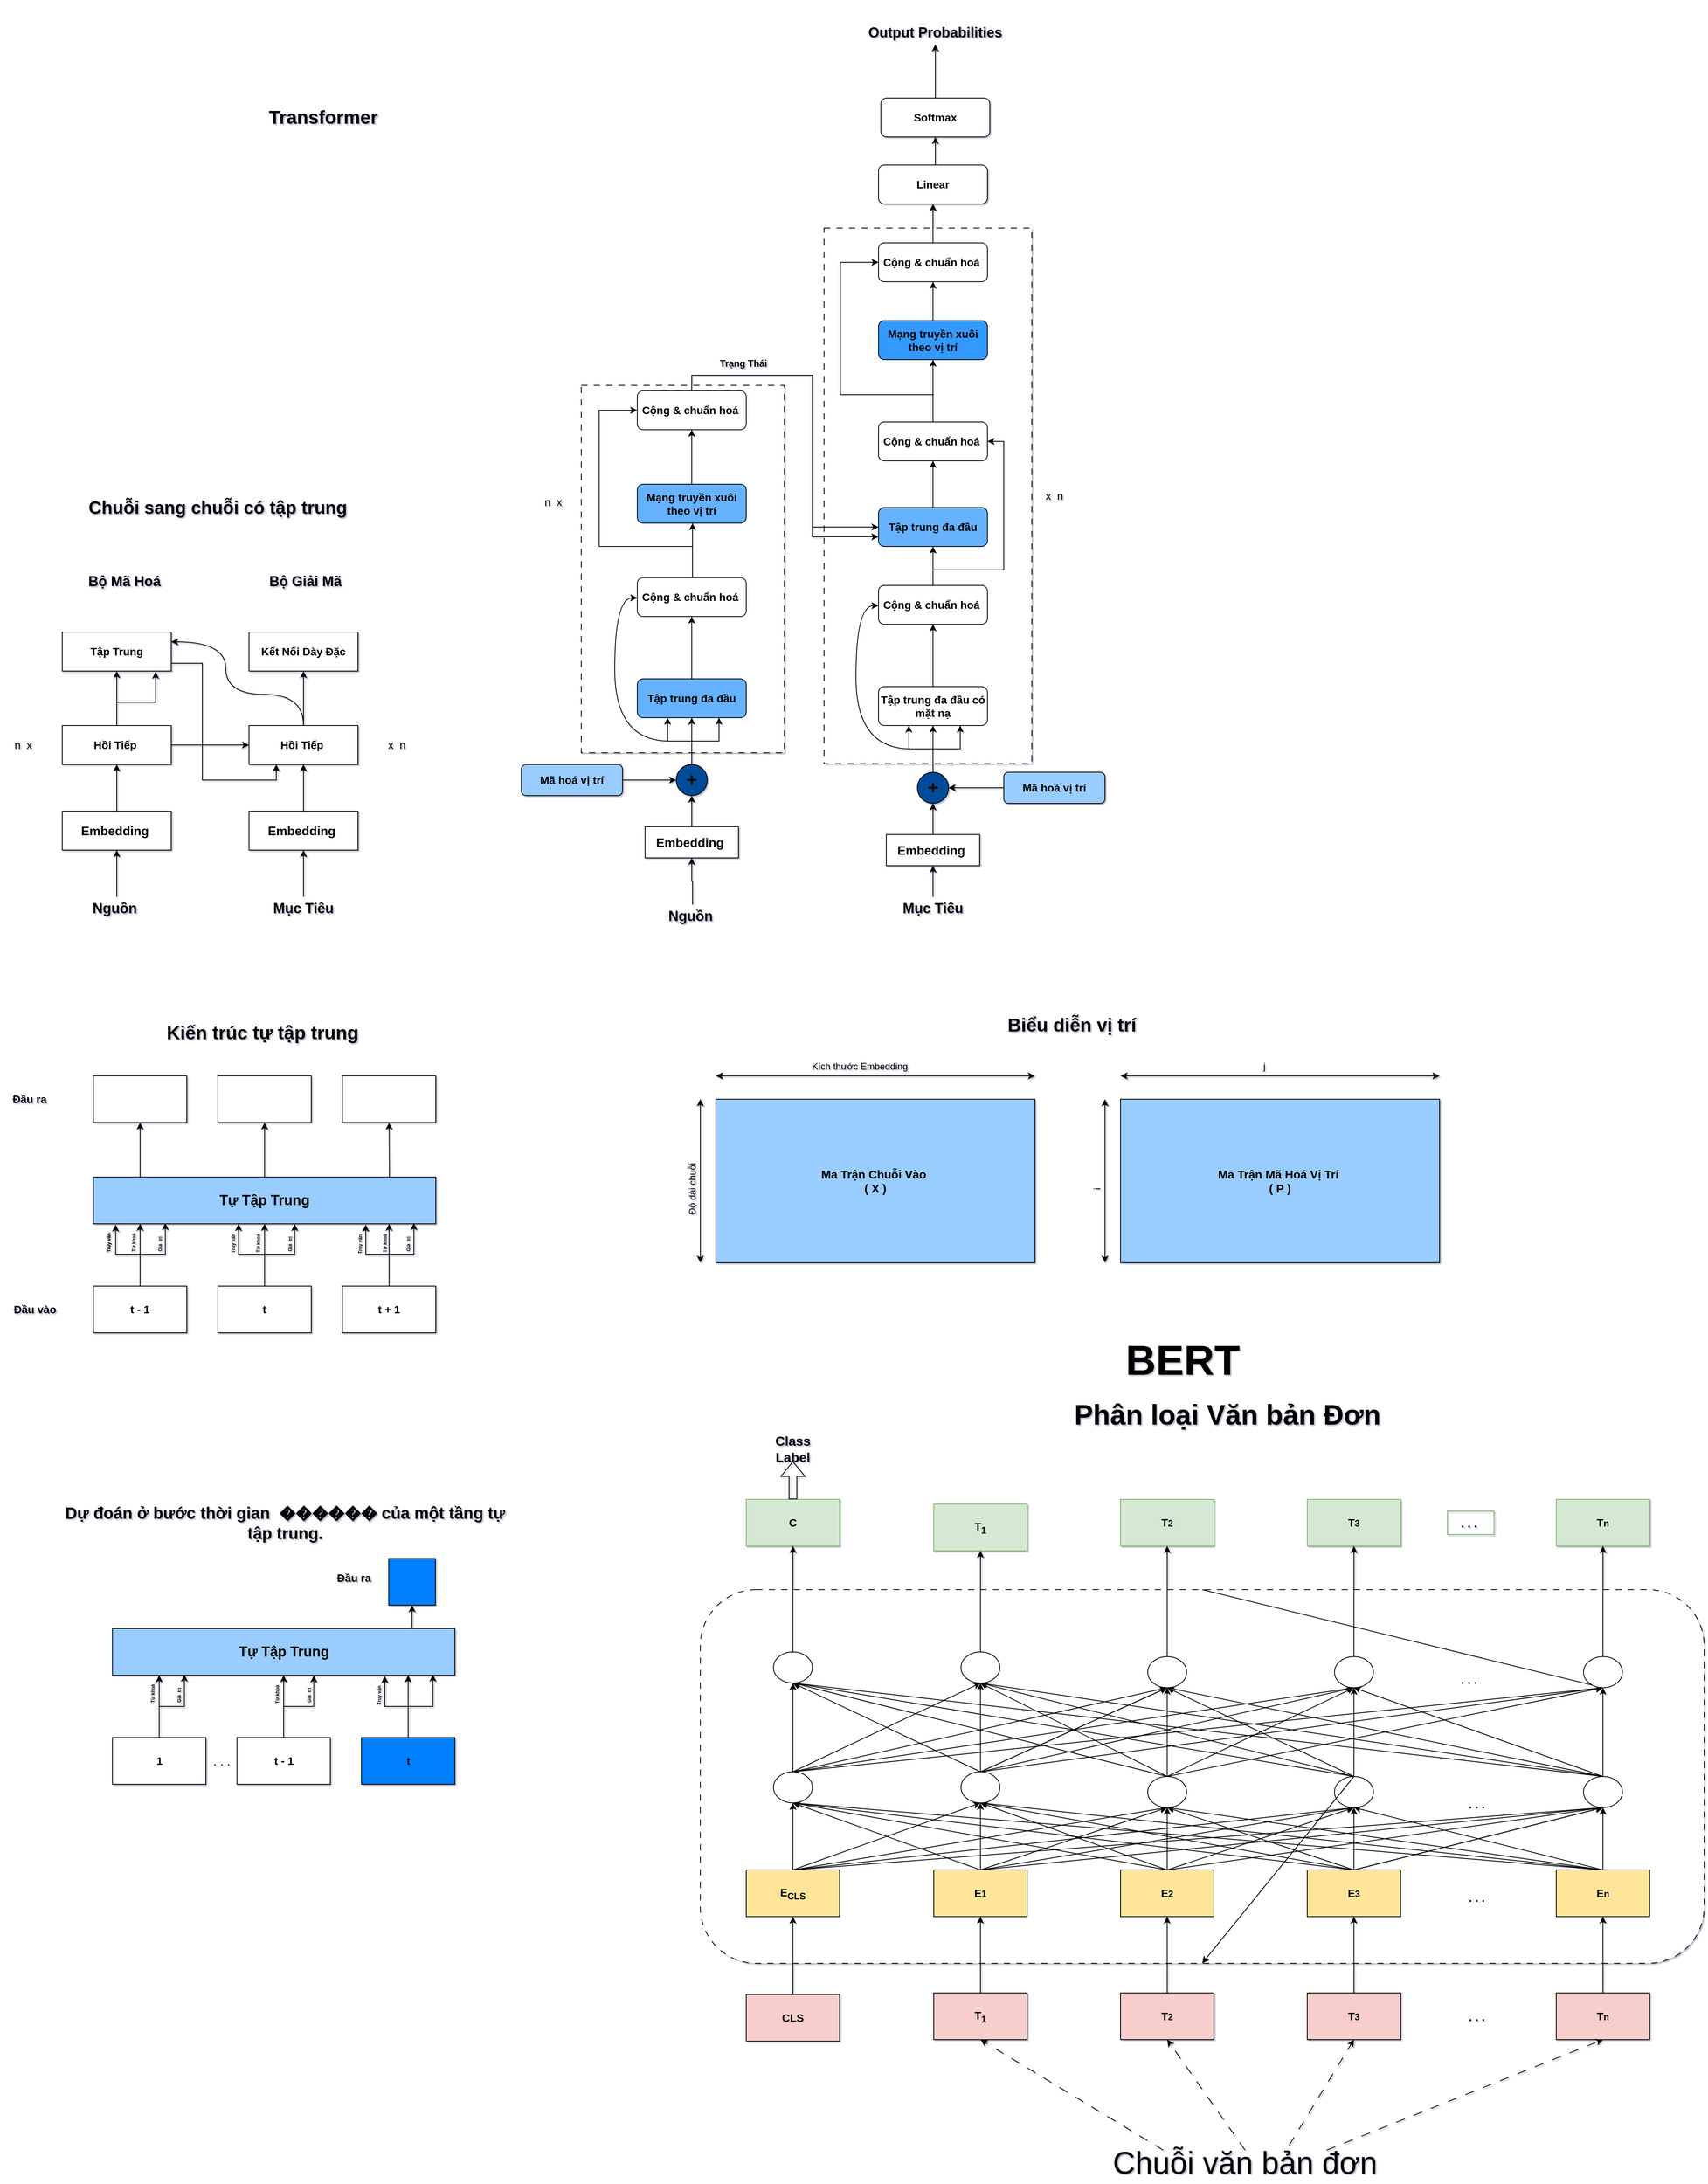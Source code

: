 <mxfile version="21.7.0" type="github" pages="2">
  <diagram name="Page-1" id="_ZpUL0hX9ULFd7SisSlQ">
    <mxGraphModel dx="1877" dy="2009" grid="0" gridSize="10" guides="1" tooltips="1" connect="1" arrows="1" fold="1" page="0" pageScale="1" pageWidth="827" pageHeight="1169" math="0" shadow="1">
      <root>
        <mxCell id="0" />
        <mxCell id="1" parent="0" />
        <mxCell id="wtpH2AvyA_qEumn0F6K1-3" value="" style="rounded=0;whiteSpace=wrap;html=1;dashed=1;dashPattern=8 8;shadow=0;" vertex="1" parent="1">
          <mxGeometry x="1059" y="-229" width="267" height="688" as="geometry" />
        </mxCell>
        <mxCell id="wtpH2AvyA_qEumn0F6K1-1" value="" style="rounded=0;whiteSpace=wrap;html=1;dashed=1;dashPattern=8 8;shadow=0;" vertex="1" parent="1">
          <mxGeometry x="747" y="-27" width="261" height="472" as="geometry" />
        </mxCell>
        <mxCell id="4-7ApPX3nYWWJ4g4WrPT-283" value="" style="rounded=1;whiteSpace=wrap;html=1;dashed=1;dashPattern=8 8;" parent="1" vertex="1">
          <mxGeometry x="900" y="1520" width="1290" height="480" as="geometry" />
        </mxCell>
        <mxCell id="4-7ApPX3nYWWJ4g4WrPT-74" style="edgeStyle=orthogonalEdgeStyle;rounded=0;orthogonalLoop=1;jettySize=auto;html=1;exitX=0.5;exitY=0;exitDx=0;exitDy=0;entryX=0.5;entryY=1;entryDx=0;entryDy=0;" parent="1" source="dLc1B_IZl05POrYxlycI-2" target="4-7ApPX3nYWWJ4g4WrPT-72" edge="1">
          <mxGeometry relative="1" as="geometry" />
        </mxCell>
        <mxCell id="dLc1B_IZl05POrYxlycI-2" value="&lt;h3&gt;Tập trung đa đầu&lt;/h3&gt;" style="rounded=1;whiteSpace=wrap;html=1;fillColor=#66B2FF;" parent="1" vertex="1">
          <mxGeometry x="1129" y="130" width="140" height="50" as="geometry" />
        </mxCell>
        <mxCell id="4-7ApPX3nYWWJ4g4WrPT-10" value="" style="edgeStyle=orthogonalEdgeStyle;rounded=0;orthogonalLoop=1;jettySize=auto;html=1;" parent="1" source="dLc1B_IZl05POrYxlycI-5" target="4-7ApPX3nYWWJ4g4WrPT-8" edge="1">
          <mxGeometry relative="1" as="geometry" />
        </mxCell>
        <mxCell id="dLc1B_IZl05POrYxlycI-5" value="&lt;h3&gt;Mã hoá vị trí&lt;/h3&gt;" style="rounded=1;whiteSpace=wrap;html=1;fillColor=#99CCFF;" parent="1" vertex="1">
          <mxGeometry x="670" y="460" width="130" height="40" as="geometry" />
        </mxCell>
        <mxCell id="4-7ApPX3nYWWJ4g4WrPT-14" value="" style="edgeStyle=orthogonalEdgeStyle;rounded=0;orthogonalLoop=1;jettySize=auto;html=1;" parent="1" source="dLc1B_IZl05POrYxlycI-6" target="4-7ApPX3nYWWJ4g4WrPT-4" edge="1">
          <mxGeometry relative="1" as="geometry" />
        </mxCell>
        <mxCell id="dLc1B_IZl05POrYxlycI-6" value="&lt;h3&gt;Mạng truyền xuôi theo vị trí&lt;/h3&gt;" style="rounded=1;whiteSpace=wrap;html=1;fillColor=#66B2FF;" parent="1" vertex="1">
          <mxGeometry x="819" y="100" width="140" height="50" as="geometry" />
        </mxCell>
        <mxCell id="4-7ApPX3nYWWJ4g4WrPT-13" value="" style="edgeStyle=orthogonalEdgeStyle;rounded=0;orthogonalLoop=1;jettySize=auto;html=1;" parent="1" edge="1">
          <mxGeometry relative="1" as="geometry">
            <mxPoint x="890" y="220" as="sourcePoint" />
            <mxPoint x="890" y="150" as="targetPoint" />
          </mxGeometry>
        </mxCell>
        <mxCell id="dLc1B_IZl05POrYxlycI-7" value="&lt;h3&gt;Cộng &amp;amp; chuẩn hoá&amp;nbsp;&lt;/h3&gt;" style="rounded=1;whiteSpace=wrap;html=1;" parent="1" vertex="1">
          <mxGeometry x="819" y="220" width="140" height="50" as="geometry" />
        </mxCell>
        <mxCell id="4-7ApPX3nYWWJ4g4WrPT-12" value="" style="edgeStyle=orthogonalEdgeStyle;rounded=0;orthogonalLoop=1;jettySize=auto;html=1;" parent="1" source="dLc1B_IZl05POrYxlycI-8" target="dLc1B_IZl05POrYxlycI-7" edge="1">
          <mxGeometry relative="1" as="geometry" />
        </mxCell>
        <mxCell id="dLc1B_IZl05POrYxlycI-8" value="&lt;h3&gt;Tập trung đa đầu&lt;/h3&gt;" style="rounded=1;whiteSpace=wrap;html=1;fillColor=#66B2FF;" parent="1" vertex="1">
          <mxGeometry x="819" y="350" width="140" height="50" as="geometry" />
        </mxCell>
        <mxCell id="dLc1B_IZl05POrYxlycI-12" value="&lt;h3&gt;Kết Nối Dày Đặc&lt;/h3&gt;" style="rounded=0;whiteSpace=wrap;html=1;" parent="1" vertex="1">
          <mxGeometry x="320" y="290" width="140" height="50" as="geometry" />
        </mxCell>
        <mxCell id="dLc1B_IZl05POrYxlycI-28" style="edgeStyle=orthogonalEdgeStyle;rounded=0;orthogonalLoop=1;jettySize=auto;html=1;exitX=1;exitY=1;exitDx=0;exitDy=0;entryX=0.25;entryY=1;entryDx=0;entryDy=0;" parent="1" source="dLc1B_IZl05POrYxlycI-13" target="dLc1B_IZl05POrYxlycI-16" edge="1">
          <mxGeometry relative="1" as="geometry">
            <Array as="points">
              <mxPoint x="220" y="330" />
              <mxPoint x="260" y="330" />
              <mxPoint x="260" y="480" />
              <mxPoint x="355" y="480" />
            </Array>
          </mxGeometry>
        </mxCell>
        <mxCell id="dLc1B_IZl05POrYxlycI-13" value="&lt;h3&gt;Tập Trung&lt;/h3&gt;" style="rounded=0;whiteSpace=wrap;html=1;" parent="1" vertex="1">
          <mxGeometry x="80" y="290" width="140" height="50" as="geometry" />
        </mxCell>
        <mxCell id="dLc1B_IZl05POrYxlycI-23" style="edgeStyle=orthogonalEdgeStyle;rounded=0;orthogonalLoop=1;jettySize=auto;html=1;exitX=0.5;exitY=0;exitDx=0;exitDy=0;entryX=0.5;entryY=1;entryDx=0;entryDy=0;" parent="1" source="dLc1B_IZl05POrYxlycI-14" target="dLc1B_IZl05POrYxlycI-13" edge="1">
          <mxGeometry relative="1" as="geometry" />
        </mxCell>
        <mxCell id="dLc1B_IZl05POrYxlycI-29" value="" style="edgeStyle=orthogonalEdgeStyle;rounded=0;orthogonalLoop=1;jettySize=auto;html=1;" parent="1" source="dLc1B_IZl05POrYxlycI-14" target="dLc1B_IZl05POrYxlycI-16" edge="1">
          <mxGeometry relative="1" as="geometry" />
        </mxCell>
        <mxCell id="dLc1B_IZl05POrYxlycI-14" value="&lt;h3&gt;Hồi Tiếp&amp;nbsp;&lt;/h3&gt;" style="rounded=0;whiteSpace=wrap;html=1;" parent="1" vertex="1">
          <mxGeometry x="80" y="410" width="140" height="50" as="geometry" />
        </mxCell>
        <mxCell id="dLc1B_IZl05POrYxlycI-22" style="edgeStyle=orthogonalEdgeStyle;rounded=0;orthogonalLoop=1;jettySize=auto;html=1;exitX=0.5;exitY=0;exitDx=0;exitDy=0;entryX=0.5;entryY=1;entryDx=0;entryDy=0;" parent="1" source="dLc1B_IZl05POrYxlycI-15" target="dLc1B_IZl05POrYxlycI-14" edge="1">
          <mxGeometry relative="1" as="geometry" />
        </mxCell>
        <mxCell id="dLc1B_IZl05POrYxlycI-15" value="&lt;font size=&quot;3&quot;&gt;Embedding&amp;nbsp;&lt;/font&gt;" style="rounded=0;whiteSpace=wrap;html=1;fontStyle=1" parent="1" vertex="1">
          <mxGeometry x="80" y="520" width="140" height="50" as="geometry" />
        </mxCell>
        <mxCell id="dLc1B_IZl05POrYxlycI-31" style="edgeStyle=orthogonalEdgeStyle;rounded=0;orthogonalLoop=1;jettySize=auto;html=1;exitX=0.5;exitY=0;exitDx=0;exitDy=0;entryX=0.5;entryY=1;entryDx=0;entryDy=0;" parent="1" source="dLc1B_IZl05POrYxlycI-16" target="dLc1B_IZl05POrYxlycI-12" edge="1">
          <mxGeometry relative="1" as="geometry" />
        </mxCell>
        <mxCell id="dLc1B_IZl05POrYxlycI-32" style="rounded=0;orthogonalLoop=1;jettySize=auto;html=1;exitX=0.5;exitY=0;exitDx=0;exitDy=0;entryX=1;entryY=0.25;entryDx=0;entryDy=0;edgeStyle=orthogonalEdgeStyle;curved=1;" parent="1" source="dLc1B_IZl05POrYxlycI-16" target="dLc1B_IZl05POrYxlycI-13" edge="1">
          <mxGeometry relative="1" as="geometry">
            <Array as="points">
              <mxPoint x="390" y="370" />
              <mxPoint x="290" y="370" />
              <mxPoint x="290" y="303" />
            </Array>
          </mxGeometry>
        </mxCell>
        <mxCell id="dLc1B_IZl05POrYxlycI-16" value="&lt;h3&gt;Hồi Tiếp&amp;nbsp;&lt;/h3&gt;" style="rounded=0;whiteSpace=wrap;html=1;" parent="1" vertex="1">
          <mxGeometry x="320" y="410" width="140" height="50" as="geometry" />
        </mxCell>
        <mxCell id="dLc1B_IZl05POrYxlycI-30" style="edgeStyle=orthogonalEdgeStyle;rounded=0;orthogonalLoop=1;jettySize=auto;html=1;exitX=0.5;exitY=0;exitDx=0;exitDy=0;entryX=0.5;entryY=1;entryDx=0;entryDy=0;" parent="1" source="dLc1B_IZl05POrYxlycI-17" target="dLc1B_IZl05POrYxlycI-16" edge="1">
          <mxGeometry relative="1" as="geometry" />
        </mxCell>
        <mxCell id="dLc1B_IZl05POrYxlycI-17" value="&lt;font size=&quot;3&quot;&gt;Embedding&amp;nbsp;&lt;/font&gt;" style="rounded=0;whiteSpace=wrap;html=1;fontStyle=1" parent="1" vertex="1">
          <mxGeometry x="320" y="520" width="140" height="50" as="geometry" />
        </mxCell>
        <mxCell id="dLc1B_IZl05POrYxlycI-18" value="&lt;h2&gt;Bộ Mã Hoá&lt;/h2&gt;" style="text;html=1;strokeColor=none;fillColor=none;align=center;verticalAlign=middle;whiteSpace=wrap;rounded=0;" parent="1" vertex="1">
          <mxGeometry x="80" y="210" width="160" height="30" as="geometry" />
        </mxCell>
        <mxCell id="dLc1B_IZl05POrYxlycI-19" value="&lt;h2&gt;Bộ Giải Mã&amp;nbsp;&lt;/h2&gt;" style="text;html=1;strokeColor=none;fillColor=none;align=center;verticalAlign=middle;whiteSpace=wrap;rounded=0;" parent="1" vertex="1">
          <mxGeometry x="300" y="210" width="190" height="30" as="geometry" />
        </mxCell>
        <mxCell id="dLc1B_IZl05POrYxlycI-25" style="edgeStyle=orthogonalEdgeStyle;rounded=0;orthogonalLoop=1;jettySize=auto;html=1;exitX=0.5;exitY=0;exitDx=0;exitDy=0;entryX=0.5;entryY=1;entryDx=0;entryDy=0;" parent="1" source="dLc1B_IZl05POrYxlycI-20" target="dLc1B_IZl05POrYxlycI-15" edge="1">
          <mxGeometry relative="1" as="geometry" />
        </mxCell>
        <mxCell id="dLc1B_IZl05POrYxlycI-20" value="&lt;h2&gt;Nguồn&amp;nbsp;&lt;/h2&gt;" style="text;html=1;strokeColor=none;fillColor=none;align=center;verticalAlign=middle;whiteSpace=wrap;rounded=0;" parent="1" vertex="1">
          <mxGeometry x="120" y="630" width="60" height="30" as="geometry" />
        </mxCell>
        <mxCell id="dLc1B_IZl05POrYxlycI-34" style="edgeStyle=orthogonalEdgeStyle;rounded=0;orthogonalLoop=1;jettySize=auto;html=1;exitX=0.5;exitY=0;exitDx=0;exitDy=0;entryX=0.5;entryY=1;entryDx=0;entryDy=0;" parent="1" source="dLc1B_IZl05POrYxlycI-21" target="dLc1B_IZl05POrYxlycI-17" edge="1">
          <mxGeometry relative="1" as="geometry" />
        </mxCell>
        <mxCell id="dLc1B_IZl05POrYxlycI-21" value="&lt;h2&gt;Mục Tiêu&lt;/h2&gt;" style="text;html=1;strokeColor=none;fillColor=none;align=center;verticalAlign=middle;whiteSpace=wrap;rounded=0;" parent="1" vertex="1">
          <mxGeometry x="330" y="630" width="120" height="30" as="geometry" />
        </mxCell>
        <mxCell id="dLc1B_IZl05POrYxlycI-33" value="" style="endArrow=classic;html=1;rounded=0;entryX=0.857;entryY=1.018;entryDx=0;entryDy=0;entryPerimeter=0;" parent="1" target="dLc1B_IZl05POrYxlycI-13" edge="1">
          <mxGeometry width="50" height="50" relative="1" as="geometry">
            <mxPoint x="150" y="380" as="sourcePoint" />
            <mxPoint x="320" y="370" as="targetPoint" />
            <Array as="points">
              <mxPoint x="200" y="380" />
            </Array>
          </mxGeometry>
        </mxCell>
        <mxCell id="dLc1B_IZl05POrYxlycI-35" value="Chuỗi sang chuỗi có tập trung" style="text;html=1;strokeColor=none;fillColor=none;align=center;verticalAlign=middle;whiteSpace=wrap;rounded=0;fontStyle=1;fontSize=23;fontFamily=Helvetica;" parent="1" vertex="1">
          <mxGeometry x="100" y="80" width="360" height="100" as="geometry" />
        </mxCell>
        <mxCell id="dLc1B_IZl05POrYxlycI-38" value="x&amp;nbsp; n" style="text;html=1;strokeColor=none;fillColor=none;align=center;verticalAlign=middle;whiteSpace=wrap;rounded=0;fontSize=14;" parent="1" vertex="1">
          <mxGeometry x="480" y="420" width="60" height="30" as="geometry" />
        </mxCell>
        <mxCell id="dLc1B_IZl05POrYxlycI-39" value="n&amp;nbsp; x" style="text;html=1;strokeColor=none;fillColor=none;align=center;verticalAlign=middle;whiteSpace=wrap;rounded=0;fontSize=14;" parent="1" vertex="1">
          <mxGeometry y="420" width="60" height="30" as="geometry" />
        </mxCell>
        <mxCell id="4-7ApPX3nYWWJ4g4WrPT-9" value="" style="edgeStyle=orthogonalEdgeStyle;rounded=0;orthogonalLoop=1;jettySize=auto;html=1;" parent="1" source="4-7ApPX3nYWWJ4g4WrPT-2" target="4-7ApPX3nYWWJ4g4WrPT-8" edge="1">
          <mxGeometry relative="1" as="geometry" />
        </mxCell>
        <mxCell id="4-7ApPX3nYWWJ4g4WrPT-2" value="&lt;font size=&quot;3&quot;&gt;Embedding&amp;nbsp;&lt;/font&gt;" style="rounded=0;whiteSpace=wrap;html=1;fontStyle=1" parent="1" vertex="1">
          <mxGeometry x="829" y="540" width="120" height="40" as="geometry" />
        </mxCell>
        <mxCell id="4-7ApPX3nYWWJ4g4WrPT-77" style="edgeStyle=orthogonalEdgeStyle;rounded=0;orthogonalLoop=1;jettySize=auto;html=1;exitX=0.5;exitY=0;exitDx=0;exitDy=0;entryX=0;entryY=0.5;entryDx=0;entryDy=0;" parent="1" source="4-7ApPX3nYWWJ4g4WrPT-4" target="dLc1B_IZl05POrYxlycI-2" edge="1">
          <mxGeometry relative="1" as="geometry" />
        </mxCell>
        <mxCell id="4-7ApPX3nYWWJ4g4WrPT-78" style="edgeStyle=orthogonalEdgeStyle;rounded=0;orthogonalLoop=1;jettySize=auto;html=1;exitX=0.5;exitY=0;exitDx=0;exitDy=0;entryX=0;entryY=0.75;entryDx=0;entryDy=0;" parent="1" source="4-7ApPX3nYWWJ4g4WrPT-4" target="dLc1B_IZl05POrYxlycI-2" edge="1">
          <mxGeometry relative="1" as="geometry" />
        </mxCell>
        <mxCell id="4-7ApPX3nYWWJ4g4WrPT-4" value="&lt;h3&gt;Cộng &amp;amp; chuẩn hoá&amp;nbsp;&lt;/h3&gt;" style="rounded=1;whiteSpace=wrap;html=1;" parent="1" vertex="1">
          <mxGeometry x="819" y="-20" width="140" height="50" as="geometry" />
        </mxCell>
        <mxCell id="4-7ApPX3nYWWJ4g4WrPT-7" style="edgeStyle=orthogonalEdgeStyle;rounded=0;orthogonalLoop=1;jettySize=auto;html=1;exitX=0.5;exitY=0;exitDx=0;exitDy=0;entryX=0.5;entryY=1;entryDx=0;entryDy=0;" parent="1" source="4-7ApPX3nYWWJ4g4WrPT-5" target="4-7ApPX3nYWWJ4g4WrPT-2" edge="1">
          <mxGeometry relative="1" as="geometry" />
        </mxCell>
        <mxCell id="4-7ApPX3nYWWJ4g4WrPT-5" value="&lt;h2&gt;Nguồn&amp;nbsp;&lt;/h2&gt;" style="text;html=1;strokeColor=none;fillColor=none;align=center;verticalAlign=middle;whiteSpace=wrap;rounded=0;" parent="1" vertex="1">
          <mxGeometry x="860" y="640" width="60" height="30" as="geometry" />
        </mxCell>
        <mxCell id="4-7ApPX3nYWWJ4g4WrPT-81" style="edgeStyle=orthogonalEdgeStyle;rounded=0;orthogonalLoop=1;jettySize=auto;html=1;exitX=0.5;exitY=0;exitDx=0;exitDy=0;entryX=0.5;entryY=1;entryDx=0;entryDy=0;" parent="1" source="4-7ApPX3nYWWJ4g4WrPT-6" target="4-7ApPX3nYWWJ4g4WrPT-46" edge="1">
          <mxGeometry relative="1" as="geometry" />
        </mxCell>
        <mxCell id="4-7ApPX3nYWWJ4g4WrPT-6" value="&lt;h2&gt;Mục Tiêu&lt;/h2&gt;" style="text;html=1;strokeColor=none;fillColor=none;align=center;verticalAlign=middle;whiteSpace=wrap;rounded=0;" parent="1" vertex="1">
          <mxGeometry x="1139" y="630" width="120" height="30" as="geometry" />
        </mxCell>
        <mxCell id="4-7ApPX3nYWWJ4g4WrPT-11" value="" style="edgeStyle=orthogonalEdgeStyle;rounded=0;orthogonalLoop=1;jettySize=auto;html=1;" parent="1" source="4-7ApPX3nYWWJ4g4WrPT-8" target="dLc1B_IZl05POrYxlycI-8" edge="1">
          <mxGeometry relative="1" as="geometry" />
        </mxCell>
        <mxCell id="4-7ApPX3nYWWJ4g4WrPT-8" value="&lt;h1&gt;+&lt;/h1&gt;" style="ellipse;whiteSpace=wrap;html=1;aspect=fixed;fillColor=#004C99;fontColor=#121111;" parent="1" vertex="1">
          <mxGeometry x="869" y="460" width="40" height="40" as="geometry" />
        </mxCell>
        <mxCell id="4-7ApPX3nYWWJ4g4WrPT-16" value="" style="endArrow=classic;html=1;rounded=0;entryX=0.25;entryY=1;entryDx=0;entryDy=0;" parent="1" edge="1">
          <mxGeometry width="50" height="50" relative="1" as="geometry">
            <mxPoint x="894" y="430" as="sourcePoint" />
            <mxPoint x="858" y="400" as="targetPoint" />
            <Array as="points">
              <mxPoint x="858" y="430" />
            </Array>
          </mxGeometry>
        </mxCell>
        <mxCell id="4-7ApPX3nYWWJ4g4WrPT-17" value="" style="endArrow=classic;html=1;rounded=0;entryX=0.75;entryY=1;entryDx=0;entryDy=0;" parent="1" target="dLc1B_IZl05POrYxlycI-8" edge="1">
          <mxGeometry width="50" height="50" relative="1" as="geometry">
            <mxPoint x="890" y="430" as="sourcePoint" />
            <mxPoint x="870" y="330" as="targetPoint" />
            <Array as="points">
              <mxPoint x="924" y="430" />
            </Array>
          </mxGeometry>
        </mxCell>
        <mxCell id="4-7ApPX3nYWWJ4g4WrPT-18" value="" style="endArrow=classic;html=1;rounded=0;entryX=0;entryY=0.5;entryDx=0;entryDy=0;edgeStyle=orthogonalEdgeStyle;curved=1;" parent="1" edge="1">
          <mxGeometry width="50" height="50" relative="1" as="geometry">
            <mxPoint x="860" y="430" as="sourcePoint" />
            <mxPoint x="819" y="246" as="targetPoint" />
            <Array as="points">
              <mxPoint x="790" y="430" />
              <mxPoint x="790" y="246" />
            </Array>
          </mxGeometry>
        </mxCell>
        <mxCell id="4-7ApPX3nYWWJ4g4WrPT-19" value="" style="endArrow=classic;html=1;rounded=0;entryX=0;entryY=0.5;entryDx=0;entryDy=0;" parent="1" target="4-7ApPX3nYWWJ4g4WrPT-4" edge="1">
          <mxGeometry width="50" height="50" relative="1" as="geometry">
            <mxPoint x="890" y="180" as="sourcePoint" />
            <mxPoint x="930" y="170" as="targetPoint" />
            <Array as="points">
              <mxPoint x="770" y="180" />
              <mxPoint x="770" y="5" />
            </Array>
          </mxGeometry>
        </mxCell>
        <mxCell id="4-7ApPX3nYWWJ4g4WrPT-37" value="" style="edgeStyle=orthogonalEdgeStyle;rounded=0;orthogonalLoop=1;jettySize=auto;html=1;entryX=1;entryY=0.5;entryDx=0;entryDy=0;" parent="1" source="4-7ApPX3nYWWJ4g4WrPT-38" target="4-7ApPX3nYWWJ4g4WrPT-49" edge="1">
          <mxGeometry relative="1" as="geometry" />
        </mxCell>
        <mxCell id="4-7ApPX3nYWWJ4g4WrPT-38" value="&lt;h3&gt;Mã hoá vị trí&lt;/h3&gt;" style="rounded=1;whiteSpace=wrap;html=1;fillColor=#99CCFF;" parent="1" vertex="1">
          <mxGeometry x="1290" y="470" width="130" height="40" as="geometry" />
        </mxCell>
        <mxCell id="4-7ApPX3nYWWJ4g4WrPT-39" value="" style="edgeStyle=orthogonalEdgeStyle;rounded=0;orthogonalLoop=1;jettySize=auto;html=1;" parent="1" source="4-7ApPX3nYWWJ4g4WrPT-40" target="4-7ApPX3nYWWJ4g4WrPT-47" edge="1">
          <mxGeometry relative="1" as="geometry" />
        </mxCell>
        <mxCell id="4-7ApPX3nYWWJ4g4WrPT-40" value="&lt;h3&gt;Mạng truyền xuôi theo vị trí&lt;/h3&gt;" style="rounded=1;whiteSpace=wrap;html=1;fillColor=#3399FF;" parent="1" vertex="1">
          <mxGeometry x="1129" y="-110" width="140" height="50" as="geometry" />
        </mxCell>
        <mxCell id="4-7ApPX3nYWWJ4g4WrPT-73" style="edgeStyle=orthogonalEdgeStyle;rounded=0;orthogonalLoop=1;jettySize=auto;html=1;exitX=0.5;exitY=0;exitDx=0;exitDy=0;entryX=0.5;entryY=1;entryDx=0;entryDy=0;" parent="1" source="4-7ApPX3nYWWJ4g4WrPT-42" target="dLc1B_IZl05POrYxlycI-2" edge="1">
          <mxGeometry relative="1" as="geometry" />
        </mxCell>
        <mxCell id="4-7ApPX3nYWWJ4g4WrPT-42" value="&lt;h3&gt;Cộng &amp;amp; chuẩn hoá&amp;nbsp;&lt;/h3&gt;" style="rounded=1;whiteSpace=wrap;html=1;" parent="1" vertex="1">
          <mxGeometry x="1129" y="230" width="140" height="50" as="geometry" />
        </mxCell>
        <mxCell id="4-7ApPX3nYWWJ4g4WrPT-43" value="" style="edgeStyle=orthogonalEdgeStyle;rounded=0;orthogonalLoop=1;jettySize=auto;html=1;" parent="1" source="4-7ApPX3nYWWJ4g4WrPT-44" target="4-7ApPX3nYWWJ4g4WrPT-42" edge="1">
          <mxGeometry relative="1" as="geometry" />
        </mxCell>
        <mxCell id="4-7ApPX3nYWWJ4g4WrPT-44" value="&lt;h3&gt;Tập trung đa đầu có mặt nạ&lt;/h3&gt;" style="rounded=1;whiteSpace=wrap;html=1;" parent="1" vertex="1">
          <mxGeometry x="1129" y="360" width="140" height="50" as="geometry" />
        </mxCell>
        <mxCell id="4-7ApPX3nYWWJ4g4WrPT-45" value="" style="edgeStyle=orthogonalEdgeStyle;rounded=0;orthogonalLoop=1;jettySize=auto;html=1;" parent="1" source="4-7ApPX3nYWWJ4g4WrPT-46" target="4-7ApPX3nYWWJ4g4WrPT-49" edge="1">
          <mxGeometry relative="1" as="geometry" />
        </mxCell>
        <mxCell id="4-7ApPX3nYWWJ4g4WrPT-46" value="&lt;font size=&quot;3&quot;&gt;Embedding&amp;nbsp;&lt;/font&gt;" style="rounded=0;whiteSpace=wrap;html=1;fontStyle=1" parent="1" vertex="1">
          <mxGeometry x="1139" y="550" width="120" height="40" as="geometry" />
        </mxCell>
        <mxCell id="wtpH2AvyA_qEumn0F6K1-10" style="edgeStyle=orthogonalEdgeStyle;rounded=0;orthogonalLoop=1;jettySize=auto;html=1;exitX=0.5;exitY=0;exitDx=0;exitDy=0;entryX=0.5;entryY=1;entryDx=0;entryDy=0;" edge="1" parent="1" source="4-7ApPX3nYWWJ4g4WrPT-47" target="wtpH2AvyA_qEumn0F6K1-5">
          <mxGeometry relative="1" as="geometry" />
        </mxCell>
        <mxCell id="4-7ApPX3nYWWJ4g4WrPT-47" value="&lt;h3&gt;Cộng &amp;amp; chuẩn hoá&amp;nbsp;&lt;/h3&gt;" style="rounded=1;whiteSpace=wrap;html=1;" parent="1" vertex="1">
          <mxGeometry x="1129" y="-210" width="140" height="50" as="geometry" />
        </mxCell>
        <mxCell id="4-7ApPX3nYWWJ4g4WrPT-48" value="" style="edgeStyle=orthogonalEdgeStyle;rounded=0;orthogonalLoop=1;jettySize=auto;html=1;" parent="1" source="4-7ApPX3nYWWJ4g4WrPT-49" target="4-7ApPX3nYWWJ4g4WrPT-44" edge="1">
          <mxGeometry relative="1" as="geometry" />
        </mxCell>
        <mxCell id="4-7ApPX3nYWWJ4g4WrPT-49" value="&lt;h1&gt;+&lt;/h1&gt;" style="ellipse;whiteSpace=wrap;html=1;aspect=fixed;fillColor=#004C99;fontColor=#121111;" parent="1" vertex="1">
          <mxGeometry x="1179" y="470" width="40" height="40" as="geometry" />
        </mxCell>
        <mxCell id="4-7ApPX3nYWWJ4g4WrPT-50" value="" style="endArrow=classic;html=1;rounded=0;entryX=0.25;entryY=1;entryDx=0;entryDy=0;" parent="1" edge="1">
          <mxGeometry width="50" height="50" relative="1" as="geometry">
            <mxPoint x="1204" y="440" as="sourcePoint" />
            <mxPoint x="1168" y="410" as="targetPoint" />
            <Array as="points">
              <mxPoint x="1168" y="440" />
            </Array>
          </mxGeometry>
        </mxCell>
        <mxCell id="4-7ApPX3nYWWJ4g4WrPT-51" value="" style="endArrow=classic;html=1;rounded=0;entryX=0.75;entryY=1;entryDx=0;entryDy=0;" parent="1" target="4-7ApPX3nYWWJ4g4WrPT-44" edge="1">
          <mxGeometry width="50" height="50" relative="1" as="geometry">
            <mxPoint x="1200" y="440" as="sourcePoint" />
            <mxPoint x="1180" y="340" as="targetPoint" />
            <Array as="points">
              <mxPoint x="1234" y="440" />
            </Array>
          </mxGeometry>
        </mxCell>
        <mxCell id="4-7ApPX3nYWWJ4g4WrPT-52" value="" style="endArrow=classic;html=1;rounded=0;entryX=0;entryY=0.5;entryDx=0;entryDy=0;edgeStyle=orthogonalEdgeStyle;curved=1;" parent="1" edge="1">
          <mxGeometry width="50" height="50" relative="1" as="geometry">
            <mxPoint x="1170" y="440" as="sourcePoint" />
            <mxPoint x="1129" y="256" as="targetPoint" />
            <Array as="points">
              <mxPoint x="1100" y="440" />
              <mxPoint x="1100" y="256" />
            </Array>
          </mxGeometry>
        </mxCell>
        <mxCell id="4-7ApPX3nYWWJ4g4WrPT-53" value="" style="endArrow=classic;html=1;rounded=0;entryX=0;entryY=0.5;entryDx=0;entryDy=0;" parent="1" target="4-7ApPX3nYWWJ4g4WrPT-47" edge="1">
          <mxGeometry width="50" height="50" relative="1" as="geometry">
            <mxPoint x="1200" y="-15" as="sourcePoint" />
            <mxPoint x="1129" y="-180" as="targetPoint" />
            <Array as="points">
              <mxPoint x="1080" y="-15" />
              <mxPoint x="1080" y="-185" />
            </Array>
          </mxGeometry>
        </mxCell>
        <mxCell id="4-7ApPX3nYWWJ4g4WrPT-75" value="" style="edgeStyle=orthogonalEdgeStyle;rounded=0;orthogonalLoop=1;jettySize=auto;html=1;" parent="1" source="4-7ApPX3nYWWJ4g4WrPT-72" target="4-7ApPX3nYWWJ4g4WrPT-40" edge="1">
          <mxGeometry relative="1" as="geometry" />
        </mxCell>
        <mxCell id="4-7ApPX3nYWWJ4g4WrPT-72" value="&lt;h3&gt;Cộng &amp;amp; chuẩn hoá&amp;nbsp;&lt;/h3&gt;" style="rounded=1;whiteSpace=wrap;html=1;" parent="1" vertex="1">
          <mxGeometry x="1129" y="20" width="140" height="50" as="geometry" />
        </mxCell>
        <mxCell id="4-7ApPX3nYWWJ4g4WrPT-76" value="" style="endArrow=classic;html=1;rounded=0;entryX=1;entryY=0.5;entryDx=0;entryDy=0;" parent="1" target="4-7ApPX3nYWWJ4g4WrPT-72" edge="1">
          <mxGeometry width="50" height="50" relative="1" as="geometry">
            <mxPoint x="1200" y="210" as="sourcePoint" />
            <mxPoint x="1291" y="140" as="targetPoint" />
            <Array as="points">
              <mxPoint x="1290" y="210" />
              <mxPoint x="1290" y="45" />
            </Array>
          </mxGeometry>
        </mxCell>
        <mxCell id="4-7ApPX3nYWWJ4g4WrPT-79" value="&lt;h4&gt;Trạng Thái&lt;/h4&gt;" style="text;html=1;strokeColor=none;fillColor=none;align=center;verticalAlign=middle;whiteSpace=wrap;rounded=0;" parent="1" vertex="1">
          <mxGeometry x="880" y="-70" width="151" height="30" as="geometry" />
        </mxCell>
        <mxCell id="4-7ApPX3nYWWJ4g4WrPT-83" value="n&amp;nbsp; x" style="text;html=1;strokeColor=none;fillColor=none;align=center;verticalAlign=middle;whiteSpace=wrap;rounded=0;fontSize=14;" parent="1" vertex="1">
          <mxGeometry x="681" y="108" width="60" height="30" as="geometry" />
        </mxCell>
        <mxCell id="4-7ApPX3nYWWJ4g4WrPT-85" value="x&amp;nbsp; n" style="text;html=1;strokeColor=none;fillColor=none;align=center;verticalAlign=middle;whiteSpace=wrap;rounded=0;fontSize=14;" parent="1" vertex="1">
          <mxGeometry x="1325" y="100" width="60" height="30" as="geometry" />
        </mxCell>
        <mxCell id="4-7ApPX3nYWWJ4g4WrPT-86" value="&lt;h1&gt;Transformer&lt;/h1&gt;" style="text;html=1;strokeColor=none;fillColor=none;align=center;verticalAlign=middle;whiteSpace=wrap;rounded=0;" parent="1" vertex="1">
          <mxGeometry x="280" y="-521.5" width="271" height="301" as="geometry" />
        </mxCell>
        <mxCell id="4-7ApPX3nYWWJ4g4WrPT-102" value="" style="edgeStyle=orthogonalEdgeStyle;rounded=0;orthogonalLoop=1;jettySize=auto;html=1;" parent="1" source="4-7ApPX3nYWWJ4g4WrPT-92" target="4-7ApPX3nYWWJ4g4WrPT-93" edge="1">
          <mxGeometry relative="1" as="geometry">
            <Array as="points">
              <mxPoint x="180" y="1050" />
              <mxPoint x="180" y="1050" />
            </Array>
          </mxGeometry>
        </mxCell>
        <mxCell id="4-7ApPX3nYWWJ4g4WrPT-110" style="edgeStyle=orthogonalEdgeStyle;rounded=0;orthogonalLoop=1;jettySize=auto;html=1;exitX=0.5;exitY=0;exitDx=0;exitDy=0;entryX=0.065;entryY=1.017;entryDx=0;entryDy=0;entryPerimeter=0;" parent="1" source="4-7ApPX3nYWWJ4g4WrPT-92" target="4-7ApPX3nYWWJ4g4WrPT-93" edge="1">
          <mxGeometry relative="1" as="geometry" />
        </mxCell>
        <mxCell id="4-7ApPX3nYWWJ4g4WrPT-111" style="edgeStyle=orthogonalEdgeStyle;rounded=0;orthogonalLoop=1;jettySize=auto;html=1;exitX=0.5;exitY=0;exitDx=0;exitDy=0;entryX=0.21;entryY=0.985;entryDx=0;entryDy=0;entryPerimeter=0;" parent="1" source="4-7ApPX3nYWWJ4g4WrPT-92" target="4-7ApPX3nYWWJ4g4WrPT-93" edge="1">
          <mxGeometry relative="1" as="geometry" />
        </mxCell>
        <mxCell id="4-7ApPX3nYWWJ4g4WrPT-92" value="&lt;h3&gt;t - 1&lt;/h3&gt;" style="rounded=0;whiteSpace=wrap;html=1;" parent="1" vertex="1">
          <mxGeometry x="120" y="1130" width="120" height="60" as="geometry" />
        </mxCell>
        <mxCell id="4-7ApPX3nYWWJ4g4WrPT-125" style="edgeStyle=orthogonalEdgeStyle;rounded=0;orthogonalLoop=1;jettySize=auto;html=1;exitX=0.25;exitY=0;exitDx=0;exitDy=0;entryX=0.5;entryY=1;entryDx=0;entryDy=0;" parent="1" source="4-7ApPX3nYWWJ4g4WrPT-93" target="4-7ApPX3nYWWJ4g4WrPT-97" edge="1">
          <mxGeometry relative="1" as="geometry">
            <Array as="points">
              <mxPoint x="180" y="990" />
            </Array>
          </mxGeometry>
        </mxCell>
        <mxCell id="4-7ApPX3nYWWJ4g4WrPT-126" style="edgeStyle=orthogonalEdgeStyle;rounded=0;orthogonalLoop=1;jettySize=auto;html=1;exitX=0.5;exitY=0;exitDx=0;exitDy=0;entryX=0.5;entryY=1;entryDx=0;entryDy=0;" parent="1" source="4-7ApPX3nYWWJ4g4WrPT-93" target="4-7ApPX3nYWWJ4g4WrPT-98" edge="1">
          <mxGeometry relative="1" as="geometry" />
        </mxCell>
        <mxCell id="4-7ApPX3nYWWJ4g4WrPT-127" style="edgeStyle=orthogonalEdgeStyle;rounded=0;orthogonalLoop=1;jettySize=auto;html=1;exitX=0.75;exitY=0;exitDx=0;exitDy=0;entryX=0.5;entryY=1;entryDx=0;entryDy=0;" parent="1" edge="1">
          <mxGeometry relative="1" as="geometry">
            <mxPoint x="450" y="990" as="sourcePoint" />
            <mxPoint x="500" y="920" as="targetPoint" />
          </mxGeometry>
        </mxCell>
        <mxCell id="4-7ApPX3nYWWJ4g4WrPT-93" value="&lt;h2&gt;Tự Tập Trung&lt;/h2&gt;" style="rounded=0;whiteSpace=wrap;html=1;fillColor=#99CCFF;" parent="1" vertex="1">
          <mxGeometry x="120" y="990" width="440" height="60" as="geometry" />
        </mxCell>
        <mxCell id="4-7ApPX3nYWWJ4g4WrPT-105" value="" style="edgeStyle=orthogonalEdgeStyle;rounded=0;orthogonalLoop=1;jettySize=auto;html=1;" parent="1" source="4-7ApPX3nYWWJ4g4WrPT-94" target="4-7ApPX3nYWWJ4g4WrPT-93" edge="1">
          <mxGeometry relative="1" as="geometry">
            <Array as="points">
              <mxPoint x="500" y="1060" />
              <mxPoint x="500" y="1060" />
            </Array>
          </mxGeometry>
        </mxCell>
        <mxCell id="4-7ApPX3nYWWJ4g4WrPT-106" style="edgeStyle=orthogonalEdgeStyle;rounded=0;orthogonalLoop=1;jettySize=auto;html=1;exitX=0.25;exitY=0;exitDx=0;exitDy=0;" parent="1" edge="1">
          <mxGeometry relative="1" as="geometry">
            <mxPoint x="470" y="1130" as="sourcePoint" />
            <mxPoint x="470" y="1051" as="targetPoint" />
            <Array as="points">
              <mxPoint x="500" y="1130" />
              <mxPoint x="500" y="1090" />
              <mxPoint x="470" y="1090" />
            </Array>
          </mxGeometry>
        </mxCell>
        <mxCell id="4-7ApPX3nYWWJ4g4WrPT-107" style="edgeStyle=orthogonalEdgeStyle;rounded=0;orthogonalLoop=1;jettySize=auto;html=1;exitX=0.75;exitY=0;exitDx=0;exitDy=0;entryX=0.936;entryY=0.985;entryDx=0;entryDy=0;entryPerimeter=0;" parent="1" source="4-7ApPX3nYWWJ4g4WrPT-94" target="4-7ApPX3nYWWJ4g4WrPT-93" edge="1">
          <mxGeometry relative="1" as="geometry">
            <Array as="points">
              <mxPoint x="500" y="1130" />
              <mxPoint x="500" y="1090" />
              <mxPoint x="532" y="1090" />
            </Array>
          </mxGeometry>
        </mxCell>
        <mxCell id="4-7ApPX3nYWWJ4g4WrPT-94" value="&lt;h3&gt;t + 1&lt;/h3&gt;" style="rounded=0;whiteSpace=wrap;html=1;" parent="1" vertex="1">
          <mxGeometry x="440" y="1130" width="120" height="60" as="geometry" />
        </mxCell>
        <mxCell id="4-7ApPX3nYWWJ4g4WrPT-103" value="" style="edgeStyle=orthogonalEdgeStyle;rounded=0;orthogonalLoop=1;jettySize=auto;html=1;" parent="1" source="4-7ApPX3nYWWJ4g4WrPT-95" target="4-7ApPX3nYWWJ4g4WrPT-93" edge="1">
          <mxGeometry relative="1" as="geometry" />
        </mxCell>
        <mxCell id="4-7ApPX3nYWWJ4g4WrPT-108" style="edgeStyle=orthogonalEdgeStyle;rounded=0;orthogonalLoop=1;jettySize=auto;html=1;exitX=0.5;exitY=0;exitDx=0;exitDy=0;entryX=0.588;entryY=1.004;entryDx=0;entryDy=0;entryPerimeter=0;" parent="1" source="4-7ApPX3nYWWJ4g4WrPT-95" target="4-7ApPX3nYWWJ4g4WrPT-93" edge="1">
          <mxGeometry relative="1" as="geometry" />
        </mxCell>
        <mxCell id="4-7ApPX3nYWWJ4g4WrPT-109" style="edgeStyle=orthogonalEdgeStyle;rounded=0;orthogonalLoop=1;jettySize=auto;html=1;exitX=0.5;exitY=0;exitDx=0;exitDy=0;entryX=0.424;entryY=1.004;entryDx=0;entryDy=0;entryPerimeter=0;" parent="1" source="4-7ApPX3nYWWJ4g4WrPT-95" target="4-7ApPX3nYWWJ4g4WrPT-93" edge="1">
          <mxGeometry relative="1" as="geometry" />
        </mxCell>
        <mxCell id="4-7ApPX3nYWWJ4g4WrPT-95" value="&lt;h3&gt;t&lt;/h3&gt;" style="rounded=0;whiteSpace=wrap;html=1;" parent="1" vertex="1">
          <mxGeometry x="280" y="1130" width="120" height="60" as="geometry" />
        </mxCell>
        <mxCell id="4-7ApPX3nYWWJ4g4WrPT-97" value="&lt;h3&gt;&lt;br&gt;&lt;/h3&gt;" style="rounded=0;whiteSpace=wrap;html=1;" parent="1" vertex="1">
          <mxGeometry x="120" y="860" width="120" height="60" as="geometry" />
        </mxCell>
        <mxCell id="4-7ApPX3nYWWJ4g4WrPT-98" value="&lt;h3&gt;&lt;br&gt;&lt;/h3&gt;" style="rounded=0;whiteSpace=wrap;html=1;" parent="1" vertex="1">
          <mxGeometry x="280" y="860" width="120" height="60" as="geometry" />
        </mxCell>
        <mxCell id="4-7ApPX3nYWWJ4g4WrPT-99" value="&lt;h3&gt;&lt;br&gt;&lt;/h3&gt;" style="rounded=0;whiteSpace=wrap;html=1;" parent="1" vertex="1">
          <mxGeometry x="440" y="860" width="120" height="60" as="geometry" />
        </mxCell>
        <mxCell id="4-7ApPX3nYWWJ4g4WrPT-100" value="&lt;h3&gt;Đầu ra&amp;nbsp;&lt;/h3&gt;" style="text;html=1;strokeColor=none;fillColor=none;align=center;verticalAlign=middle;whiteSpace=wrap;rounded=0;" parent="1" vertex="1">
          <mxGeometry x="10" y="875" width="60" height="30" as="geometry" />
        </mxCell>
        <mxCell id="4-7ApPX3nYWWJ4g4WrPT-101" value="&lt;h3&gt;Đầu vào&lt;/h3&gt;" style="text;html=1;strokeColor=none;fillColor=none;align=center;verticalAlign=middle;whiteSpace=wrap;rounded=0;" parent="1" vertex="1">
          <mxGeometry x="15" y="1145" width="60" height="30" as="geometry" />
        </mxCell>
        <mxCell id="4-7ApPX3nYWWJ4g4WrPT-112" value="&lt;h5 style=&quot;font-size: 6px;&quot;&gt;Truy vấn&lt;/h5&gt;" style="text;html=1;strokeColor=none;fillColor=none;align=center;verticalAlign=middle;whiteSpace=wrap;rounded=0;rotation=-90;fontSize=6;" parent="1" vertex="1">
          <mxGeometry x="125" y="1064" width="30" height="20" as="geometry" />
        </mxCell>
        <mxCell id="4-7ApPX3nYWWJ4g4WrPT-115" value="&lt;h6 style=&quot;font-size: 6px;&quot;&gt;Từ khoá&amp;nbsp;&lt;/h6&gt;" style="text;html=1;strokeColor=none;fillColor=none;align=center;verticalAlign=middle;whiteSpace=wrap;rounded=0;rotation=-90;fontSize=6;" parent="1" vertex="1">
          <mxGeometry x="152" y="1063" width="40" height="20" as="geometry" />
        </mxCell>
        <mxCell id="4-7ApPX3nYWWJ4g4WrPT-116" value="&lt;h6 style=&quot;font-size: 6px;&quot;&gt;Từ khoá&amp;nbsp;&lt;/h6&gt;" style="text;html=1;strokeColor=none;fillColor=none;align=center;verticalAlign=middle;whiteSpace=wrap;rounded=0;rotation=-90;fontSize=6;" parent="1" vertex="1">
          <mxGeometry x="312" y="1064" width="40" height="20" as="geometry" />
        </mxCell>
        <mxCell id="4-7ApPX3nYWWJ4g4WrPT-117" value="&lt;h6 style=&quot;font-size: 6px;&quot;&gt;Từ khoá&amp;nbsp;&lt;/h6&gt;" style="text;html=1;strokeColor=none;fillColor=none;align=center;verticalAlign=middle;whiteSpace=wrap;rounded=0;rotation=-90;fontSize=6;" parent="1" vertex="1">
          <mxGeometry x="475" y="1064" width="40" height="20" as="geometry" />
        </mxCell>
        <mxCell id="4-7ApPX3nYWWJ4g4WrPT-118" value="&lt;h5 style=&quot;font-size: 6px;&quot;&gt;Truy vấn&lt;/h5&gt;" style="text;html=1;strokeColor=none;fillColor=none;align=center;verticalAlign=middle;whiteSpace=wrap;rounded=0;rotation=-90;fontSize=6;" parent="1" vertex="1">
          <mxGeometry x="125" y="1064" width="30" height="20" as="geometry" />
        </mxCell>
        <mxCell id="4-7ApPX3nYWWJ4g4WrPT-119" value="&lt;h5 style=&quot;font-size: 6px;&quot;&gt;Giá&amp;nbsp; trị&amp;nbsp;&lt;/h5&gt;" style="text;html=1;strokeColor=none;fillColor=none;align=center;verticalAlign=middle;whiteSpace=wrap;rounded=0;rotation=-90;fontSize=6;" parent="1" vertex="1">
          <mxGeometry x="191" y="1065" width="30" height="20" as="geometry" />
        </mxCell>
        <mxCell id="4-7ApPX3nYWWJ4g4WrPT-120" value="&lt;h5 style=&quot;font-size: 6px;&quot;&gt;Giá&amp;nbsp; trị&amp;nbsp;&lt;/h5&gt;" style="text;html=1;strokeColor=none;fillColor=none;align=center;verticalAlign=middle;whiteSpace=wrap;rounded=0;rotation=-90;fontSize=6;" parent="1" vertex="1">
          <mxGeometry x="358" y="1065" width="30" height="20" as="geometry" />
        </mxCell>
        <mxCell id="4-7ApPX3nYWWJ4g4WrPT-121" value="&lt;h5 style=&quot;font-size: 6px;&quot;&gt;Truy vấn&lt;/h5&gt;" style="text;html=1;strokeColor=none;fillColor=none;align=center;verticalAlign=middle;whiteSpace=wrap;rounded=0;rotation=-90;fontSize=6;" parent="1" vertex="1">
          <mxGeometry x="285" y="1065" width="30" height="20" as="geometry" />
        </mxCell>
        <mxCell id="4-7ApPX3nYWWJ4g4WrPT-122" value="&lt;h5 style=&quot;font-size: 6px;&quot;&gt;Giá&amp;nbsp; trị&amp;nbsp;&lt;/h5&gt;" style="text;html=1;strokeColor=none;fillColor=none;align=center;verticalAlign=middle;whiteSpace=wrap;rounded=0;rotation=-90;fontSize=6;" parent="1" vertex="1">
          <mxGeometry x="510" y="1065" width="30" height="20" as="geometry" />
        </mxCell>
        <mxCell id="4-7ApPX3nYWWJ4g4WrPT-124" value="&lt;h5 style=&quot;font-size: 6px;&quot;&gt;Truy vấn&lt;/h5&gt;" style="text;html=1;strokeColor=none;fillColor=none;align=center;verticalAlign=middle;whiteSpace=wrap;rounded=0;rotation=-90;fontSize=6;" parent="1" vertex="1">
          <mxGeometry x="448" y="1066" width="30" height="20" as="geometry" />
        </mxCell>
        <mxCell id="4-7ApPX3nYWWJ4g4WrPT-128" value="&lt;h1&gt;Kiến trúc tự tập trung&lt;/h1&gt;" style="text;html=1;strokeColor=none;fillColor=none;align=center;verticalAlign=middle;whiteSpace=wrap;rounded=0;" parent="1" vertex="1">
          <mxGeometry x="70" y="790" width="535" height="30" as="geometry" />
        </mxCell>
        <mxCell id="4-7ApPX3nYWWJ4g4WrPT-129" value="Ma Trận Chuỗi Vào&amp;nbsp;&lt;br style=&quot;font-size: 15px;&quot;&gt;( X )" style="rounded=0;whiteSpace=wrap;html=1;fillColor=#99CCFF;fontStyle=1;fontSize=15;" parent="1" vertex="1">
          <mxGeometry x="920" y="890" width="410" height="210" as="geometry" />
        </mxCell>
        <mxCell id="4-7ApPX3nYWWJ4g4WrPT-130" value="" style="endArrow=classic;startArrow=classic;html=1;rounded=0;" parent="1" edge="1">
          <mxGeometry width="50" height="50" relative="1" as="geometry">
            <mxPoint x="920" y="860" as="sourcePoint" />
            <mxPoint x="1330" y="860" as="targetPoint" />
          </mxGeometry>
        </mxCell>
        <mxCell id="4-7ApPX3nYWWJ4g4WrPT-131" value="" style="endArrow=classic;startArrow=classic;html=1;rounded=0;" parent="1" edge="1">
          <mxGeometry width="50" height="50" relative="1" as="geometry">
            <mxPoint x="900" y="1100" as="sourcePoint" />
            <mxPoint x="900" y="890" as="targetPoint" />
          </mxGeometry>
        </mxCell>
        <mxCell id="4-7ApPX3nYWWJ4g4WrPT-132" value="Độ dài chuỗi" style="text;html=1;strokeColor=none;fillColor=none;align=center;verticalAlign=middle;whiteSpace=wrap;rounded=0;rotation=-90;" parent="1" vertex="1">
          <mxGeometry x="830" y="990" width="120" height="30" as="geometry" />
        </mxCell>
        <mxCell id="4-7ApPX3nYWWJ4g4WrPT-133" value="Kích thước Embedding" style="text;html=1;strokeColor=none;fillColor=none;align=center;verticalAlign=middle;whiteSpace=wrap;rounded=0;" parent="1" vertex="1">
          <mxGeometry x="1020" y="833" width="170" height="30" as="geometry" />
        </mxCell>
        <mxCell id="4-7ApPX3nYWWJ4g4WrPT-134" value="&lt;b style=&quot;font-size: 15px;&quot;&gt;Ma Trận Mã Hoá Vị Trí&amp;nbsp;&lt;br&gt;( P )&lt;/b&gt;" style="rounded=0;whiteSpace=wrap;html=1;fillColor=#99CCFF;" parent="1" vertex="1">
          <mxGeometry x="1440" y="890" width="410" height="210" as="geometry" />
        </mxCell>
        <mxCell id="4-7ApPX3nYWWJ4g4WrPT-135" value="" style="endArrow=classic;startArrow=classic;html=1;rounded=0;" parent="1" edge="1">
          <mxGeometry width="50" height="50" relative="1" as="geometry">
            <mxPoint x="1440" y="860" as="sourcePoint" />
            <mxPoint x="1850" y="860" as="targetPoint" />
          </mxGeometry>
        </mxCell>
        <mxCell id="4-7ApPX3nYWWJ4g4WrPT-136" value="" style="endArrow=classic;startArrow=classic;html=1;rounded=0;" parent="1" edge="1">
          <mxGeometry width="50" height="50" relative="1" as="geometry">
            <mxPoint x="1420" y="1100" as="sourcePoint" />
            <mxPoint x="1420" y="890" as="targetPoint" />
          </mxGeometry>
        </mxCell>
        <mxCell id="4-7ApPX3nYWWJ4g4WrPT-137" value="i" style="text;html=1;strokeColor=none;fillColor=none;align=center;verticalAlign=middle;whiteSpace=wrap;rounded=0;rotation=-90;" parent="1" vertex="1">
          <mxGeometry x="1350" y="990" width="120" height="30" as="geometry" />
        </mxCell>
        <mxCell id="4-7ApPX3nYWWJ4g4WrPT-138" value="j" style="text;html=1;strokeColor=none;fillColor=none;align=center;verticalAlign=middle;whiteSpace=wrap;rounded=0;" parent="1" vertex="1">
          <mxGeometry x="1540" y="833" width="170" height="30" as="geometry" />
        </mxCell>
        <mxCell id="4-7ApPX3nYWWJ4g4WrPT-139" value="&lt;h1&gt;Biểu diễn vị trí&lt;/h1&gt;" style="text;html=1;strokeColor=none;fillColor=none;align=center;verticalAlign=middle;whiteSpace=wrap;rounded=0;" parent="1" vertex="1">
          <mxGeometry x="1110" y="780" width="535" height="30" as="geometry" />
        </mxCell>
        <mxCell id="4-7ApPX3nYWWJ4g4WrPT-140" value="" style="edgeStyle=orthogonalEdgeStyle;rounded=0;orthogonalLoop=1;jettySize=auto;html=1;" parent="1" source="4-7ApPX3nYWWJ4g4WrPT-143" target="4-7ApPX3nYWWJ4g4WrPT-147" edge="1">
          <mxGeometry relative="1" as="geometry">
            <Array as="points">
              <mxPoint x="204.5" y="1630" />
              <mxPoint x="204.5" y="1630" />
            </Array>
          </mxGeometry>
        </mxCell>
        <mxCell id="4-7ApPX3nYWWJ4g4WrPT-142" style="edgeStyle=orthogonalEdgeStyle;rounded=0;orthogonalLoop=1;jettySize=auto;html=1;exitX=0.5;exitY=0;exitDx=0;exitDy=0;entryX=0.21;entryY=0.985;entryDx=0;entryDy=0;entryPerimeter=0;" parent="1" source="4-7ApPX3nYWWJ4g4WrPT-143" target="4-7ApPX3nYWWJ4g4WrPT-147" edge="1">
          <mxGeometry relative="1" as="geometry" />
        </mxCell>
        <mxCell id="4-7ApPX3nYWWJ4g4WrPT-143" value="&lt;h3&gt;1&lt;/h3&gt;" style="rounded=0;whiteSpace=wrap;html=1;" parent="1" vertex="1">
          <mxGeometry x="144.5" y="1710" width="120" height="60" as="geometry" />
        </mxCell>
        <mxCell id="4-7ApPX3nYWWJ4g4WrPT-175" style="edgeStyle=orthogonalEdgeStyle;rounded=0;orthogonalLoop=1;jettySize=auto;html=1;exitX=0.75;exitY=0;exitDx=0;exitDy=0;entryX=0.5;entryY=1;entryDx=0;entryDy=0;" parent="1" source="4-7ApPX3nYWWJ4g4WrPT-147" target="4-7ApPX3nYWWJ4g4WrPT-174" edge="1">
          <mxGeometry relative="1" as="geometry">
            <Array as="points">
              <mxPoint x="530" y="1570" />
            </Array>
          </mxGeometry>
        </mxCell>
        <mxCell id="4-7ApPX3nYWWJ4g4WrPT-147" value="&lt;h2&gt;Tự Tập Trung&lt;/h2&gt;" style="rounded=0;whiteSpace=wrap;html=1;fillColor=#99CCFF;" parent="1" vertex="1">
          <mxGeometry x="144.5" y="1570" width="440" height="60" as="geometry" />
        </mxCell>
        <mxCell id="4-7ApPX3nYWWJ4g4WrPT-148" value="" style="edgeStyle=orthogonalEdgeStyle;rounded=0;orthogonalLoop=1;jettySize=auto;html=1;" parent="1" source="4-7ApPX3nYWWJ4g4WrPT-151" target="4-7ApPX3nYWWJ4g4WrPT-147" edge="1">
          <mxGeometry relative="1" as="geometry">
            <Array as="points">
              <mxPoint x="524.5" y="1640" />
              <mxPoint x="524.5" y="1640" />
            </Array>
          </mxGeometry>
        </mxCell>
        <mxCell id="4-7ApPX3nYWWJ4g4WrPT-149" style="edgeStyle=orthogonalEdgeStyle;rounded=0;orthogonalLoop=1;jettySize=auto;html=1;exitX=0.25;exitY=0;exitDx=0;exitDy=0;" parent="1" edge="1">
          <mxGeometry relative="1" as="geometry">
            <mxPoint x="494.5" y="1710" as="sourcePoint" />
            <mxPoint x="494.5" y="1631" as="targetPoint" />
            <Array as="points">
              <mxPoint x="524.5" y="1710" />
              <mxPoint x="524.5" y="1670" />
              <mxPoint x="494.5" y="1670" />
            </Array>
          </mxGeometry>
        </mxCell>
        <mxCell id="4-7ApPX3nYWWJ4g4WrPT-150" style="edgeStyle=orthogonalEdgeStyle;rounded=0;orthogonalLoop=1;jettySize=auto;html=1;exitX=0.75;exitY=0;exitDx=0;exitDy=0;entryX=0.936;entryY=0.985;entryDx=0;entryDy=0;entryPerimeter=0;" parent="1" source="4-7ApPX3nYWWJ4g4WrPT-151" target="4-7ApPX3nYWWJ4g4WrPT-147" edge="1">
          <mxGeometry relative="1" as="geometry">
            <Array as="points">
              <mxPoint x="524.5" y="1710" />
              <mxPoint x="524.5" y="1670" />
              <mxPoint x="556.5" y="1670" />
            </Array>
          </mxGeometry>
        </mxCell>
        <mxCell id="4-7ApPX3nYWWJ4g4WrPT-151" value="&lt;h3&gt;t&lt;/h3&gt;" style="rounded=0;whiteSpace=wrap;html=1;fillColor=#007FFF;" parent="1" vertex="1">
          <mxGeometry x="464.5" y="1710" width="120" height="60" as="geometry" />
        </mxCell>
        <mxCell id="4-7ApPX3nYWWJ4g4WrPT-152" value="" style="edgeStyle=orthogonalEdgeStyle;rounded=0;orthogonalLoop=1;jettySize=auto;html=1;" parent="1" source="4-7ApPX3nYWWJ4g4WrPT-155" target="4-7ApPX3nYWWJ4g4WrPT-147" edge="1">
          <mxGeometry relative="1" as="geometry" />
        </mxCell>
        <mxCell id="4-7ApPX3nYWWJ4g4WrPT-153" style="edgeStyle=orthogonalEdgeStyle;rounded=0;orthogonalLoop=1;jettySize=auto;html=1;exitX=0.5;exitY=0;exitDx=0;exitDy=0;entryX=0.588;entryY=1.004;entryDx=0;entryDy=0;entryPerimeter=0;" parent="1" source="4-7ApPX3nYWWJ4g4WrPT-155" target="4-7ApPX3nYWWJ4g4WrPT-147" edge="1">
          <mxGeometry relative="1" as="geometry" />
        </mxCell>
        <mxCell id="4-7ApPX3nYWWJ4g4WrPT-155" value="&lt;h3&gt;t - 1&lt;/h3&gt;" style="rounded=0;whiteSpace=wrap;html=1;" parent="1" vertex="1">
          <mxGeometry x="304.5" y="1710" width="120" height="60" as="geometry" />
        </mxCell>
        <mxCell id="4-7ApPX3nYWWJ4g4WrPT-160" value="&lt;h3&gt;Đầu ra&lt;/h3&gt;" style="text;html=1;strokeColor=none;fillColor=none;align=center;verticalAlign=middle;whiteSpace=wrap;rounded=0;" parent="1" vertex="1">
          <mxGeometry x="424.5" y="1490" width="60" height="30" as="geometry" />
        </mxCell>
        <mxCell id="4-7ApPX3nYWWJ4g4WrPT-162" value="&lt;h6 style=&quot;font-size: 6px;&quot;&gt;Từ khoá&amp;nbsp;&lt;/h6&gt;" style="text;html=1;strokeColor=none;fillColor=none;align=center;verticalAlign=middle;whiteSpace=wrap;rounded=0;rotation=-90;fontSize=6;" parent="1" vertex="1">
          <mxGeometry x="176.5" y="1643" width="40" height="20" as="geometry" />
        </mxCell>
        <mxCell id="4-7ApPX3nYWWJ4g4WrPT-163" value="&lt;h6 style=&quot;font-size: 6px;&quot;&gt;Từ khoá&amp;nbsp;&lt;/h6&gt;" style="text;html=1;strokeColor=none;fillColor=none;align=center;verticalAlign=middle;whiteSpace=wrap;rounded=0;rotation=-90;fontSize=6;" parent="1" vertex="1">
          <mxGeometry x="336.5" y="1644" width="40" height="20" as="geometry" />
        </mxCell>
        <mxCell id="4-7ApPX3nYWWJ4g4WrPT-164" value="&lt;h6 style=&quot;font-size: 6px;&quot;&gt;&lt;br&gt;&lt;/h6&gt;" style="text;html=1;strokeColor=none;fillColor=none;align=center;verticalAlign=middle;whiteSpace=wrap;rounded=0;rotation=-90;fontSize=6;" parent="1" vertex="1">
          <mxGeometry x="499.5" y="1644" width="40" height="20" as="geometry" />
        </mxCell>
        <mxCell id="4-7ApPX3nYWWJ4g4WrPT-166" value="&lt;h5 style=&quot;font-size: 6px;&quot;&gt;Giá&amp;nbsp; trị&amp;nbsp;&lt;/h5&gt;" style="text;html=1;strokeColor=none;fillColor=none;align=center;verticalAlign=middle;whiteSpace=wrap;rounded=0;rotation=-90;fontSize=6;" parent="1" vertex="1">
          <mxGeometry x="215.5" y="1645" width="30" height="20" as="geometry" />
        </mxCell>
        <mxCell id="4-7ApPX3nYWWJ4g4WrPT-167" value="&lt;h5 style=&quot;font-size: 6px;&quot;&gt;Giá&amp;nbsp; trị&amp;nbsp;&lt;/h5&gt;" style="text;html=1;strokeColor=none;fillColor=none;align=center;verticalAlign=middle;whiteSpace=wrap;rounded=0;rotation=-90;fontSize=6;" parent="1" vertex="1">
          <mxGeometry x="382.5" y="1645" width="30" height="20" as="geometry" />
        </mxCell>
        <mxCell id="4-7ApPX3nYWWJ4g4WrPT-170" value="&lt;h5 style=&quot;font-size: 6px;&quot;&gt;Truy vấn&lt;/h5&gt;" style="text;html=1;strokeColor=none;fillColor=none;align=center;verticalAlign=middle;whiteSpace=wrap;rounded=0;rotation=-90;fontSize=6;" parent="1" vertex="1">
          <mxGeometry x="472.5" y="1646" width="30" height="20" as="geometry" />
        </mxCell>
        <mxCell id="4-7ApPX3nYWWJ4g4WrPT-171" value="Dự đoán ở bước thời gian&amp;nbsp; ������ của một tầng tự tập trung." style="text;html=1;strokeColor=none;fillColor=none;align=center;verticalAlign=middle;whiteSpace=wrap;rounded=0;fontStyle=1;fontSize=21;" parent="1" vertex="1">
          <mxGeometry x="70" y="1419" width="593" height="30" as="geometry" />
        </mxCell>
        <mxCell id="4-7ApPX3nYWWJ4g4WrPT-173" value="&lt;font style=&quot;font-size: 16px;&quot;&gt;. . .&lt;/font&gt;" style="text;html=1;strokeColor=none;fillColor=none;align=center;verticalAlign=middle;whiteSpace=wrap;rounded=0;" parent="1" vertex="1">
          <mxGeometry x="255" y="1725" width="60" height="30" as="geometry" />
        </mxCell>
        <mxCell id="4-7ApPX3nYWWJ4g4WrPT-174" value="" style="rounded=0;whiteSpace=wrap;html=1;fillColor=#007FFF;" parent="1" vertex="1">
          <mxGeometry x="499.5" y="1480" width="60" height="60" as="geometry" />
        </mxCell>
        <mxCell id="4-7ApPX3nYWWJ4g4WrPT-229" value="" style="edgeStyle=orthogonalEdgeStyle;rounded=0;orthogonalLoop=1;jettySize=auto;html=1;" parent="1" source="4-7ApPX3nYWWJ4g4WrPT-184" target="4-7ApPX3nYWWJ4g4WrPT-191" edge="1">
          <mxGeometry relative="1" as="geometry" />
        </mxCell>
        <mxCell id="4-7ApPX3nYWWJ4g4WrPT-184" value="&lt;h3&gt;T&lt;sub&gt;1&lt;/sub&gt;&lt;/h3&gt;" style="rounded=0;whiteSpace=wrap;html=1;fillColor=#F8CECC;" parent="1" vertex="1">
          <mxGeometry x="1200" y="2038" width="120" height="60" as="geometry" />
        </mxCell>
        <mxCell id="4-7ApPX3nYWWJ4g4WrPT-230" value="" style="edgeStyle=orthogonalEdgeStyle;rounded=0;orthogonalLoop=1;jettySize=auto;html=1;" parent="1" source="4-7ApPX3nYWWJ4g4WrPT-185" target="4-7ApPX3nYWWJ4g4WrPT-193" edge="1">
          <mxGeometry relative="1" as="geometry" />
        </mxCell>
        <mxCell id="4-7ApPX3nYWWJ4g4WrPT-185" value="&lt;h3&gt;T&lt;span style=&quot;font-size: 11.7px;&quot;&gt;2&lt;/span&gt;&lt;/h3&gt;" style="rounded=0;whiteSpace=wrap;html=1;fillColor=#F8CECC;" parent="1" vertex="1">
          <mxGeometry x="1440" y="2038" width="120" height="60" as="geometry" />
        </mxCell>
        <mxCell id="4-7ApPX3nYWWJ4g4WrPT-228" value="" style="edgeStyle=orthogonalEdgeStyle;rounded=0;orthogonalLoop=1;jettySize=auto;html=1;" parent="1" source="4-7ApPX3nYWWJ4g4WrPT-186" target="4-7ApPX3nYWWJ4g4WrPT-189" edge="1">
          <mxGeometry relative="1" as="geometry" />
        </mxCell>
        <mxCell id="4-7ApPX3nYWWJ4g4WrPT-186" value="&lt;h3&gt;CLS&lt;/h3&gt;" style="rounded=0;whiteSpace=wrap;html=1;fillColor=#F8CECC;" parent="1" vertex="1">
          <mxGeometry x="959" y="2040" width="120" height="60" as="geometry" />
        </mxCell>
        <mxCell id="4-7ApPX3nYWWJ4g4WrPT-232" value="" style="edgeStyle=orthogonalEdgeStyle;rounded=0;orthogonalLoop=1;jettySize=auto;html=1;" parent="1" source="4-7ApPX3nYWWJ4g4WrPT-187" target="4-7ApPX3nYWWJ4g4WrPT-194" edge="1">
          <mxGeometry relative="1" as="geometry" />
        </mxCell>
        <mxCell id="4-7ApPX3nYWWJ4g4WrPT-187" value="&lt;h3&gt;T&lt;span style=&quot;font-size: 11.7px;&quot;&gt;n&lt;/span&gt;&lt;/h3&gt;" style="rounded=0;whiteSpace=wrap;html=1;fillColor=#F8CECC;" parent="1" vertex="1">
          <mxGeometry x="2000" y="2038" width="120" height="60" as="geometry" />
        </mxCell>
        <mxCell id="4-7ApPX3nYWWJ4g4WrPT-231" value="" style="edgeStyle=orthogonalEdgeStyle;rounded=0;orthogonalLoop=1;jettySize=auto;html=1;" parent="1" source="4-7ApPX3nYWWJ4g4WrPT-188" target="4-7ApPX3nYWWJ4g4WrPT-195" edge="1">
          <mxGeometry relative="1" as="geometry" />
        </mxCell>
        <mxCell id="4-7ApPX3nYWWJ4g4WrPT-188" value="&lt;h3&gt;T&lt;span style=&quot;font-size: 11.7px;&quot;&gt;3&lt;/span&gt;&lt;/h3&gt;" style="rounded=0;whiteSpace=wrap;html=1;fillColor=#F8CECC;" parent="1" vertex="1">
          <mxGeometry x="1680" y="2038" width="120" height="60" as="geometry" />
        </mxCell>
        <mxCell id="4-7ApPX3nYWWJ4g4WrPT-209" value="" style="edgeStyle=orthogonalEdgeStyle;rounded=0;orthogonalLoop=1;jettySize=auto;html=1;" parent="1" source="4-7ApPX3nYWWJ4g4WrPT-189" target="4-7ApPX3nYWWJ4g4WrPT-206" edge="1">
          <mxGeometry relative="1" as="geometry" />
        </mxCell>
        <mxCell id="4-7ApPX3nYWWJ4g4WrPT-233" style="rounded=0;orthogonalLoop=1;jettySize=auto;html=1;exitX=0.5;exitY=0;exitDx=0;exitDy=0;entryX=0.5;entryY=1;entryDx=0;entryDy=0;" parent="1" source="4-7ApPX3nYWWJ4g4WrPT-189" target="4-7ApPX3nYWWJ4g4WrPT-207" edge="1">
          <mxGeometry relative="1" as="geometry" />
        </mxCell>
        <mxCell id="4-7ApPX3nYWWJ4g4WrPT-234" style="rounded=0;orthogonalLoop=1;jettySize=auto;html=1;exitX=0.5;exitY=0;exitDx=0;exitDy=0;entryX=0.5;entryY=1;entryDx=0;entryDy=0;" parent="1" source="4-7ApPX3nYWWJ4g4WrPT-189" target="4-7ApPX3nYWWJ4g4WrPT-205" edge="1">
          <mxGeometry relative="1" as="geometry" />
        </mxCell>
        <mxCell id="4-7ApPX3nYWWJ4g4WrPT-235" style="rounded=0;orthogonalLoop=1;jettySize=auto;html=1;exitX=0.5;exitY=0;exitDx=0;exitDy=0;entryX=0.5;entryY=1;entryDx=0;entryDy=0;" parent="1" source="4-7ApPX3nYWWJ4g4WrPT-189" target="4-7ApPX3nYWWJ4g4WrPT-204" edge="1">
          <mxGeometry relative="1" as="geometry" />
        </mxCell>
        <mxCell id="4-7ApPX3nYWWJ4g4WrPT-236" style="rounded=0;orthogonalLoop=1;jettySize=auto;html=1;exitX=0.5;exitY=0;exitDx=0;exitDy=0;entryX=0.5;entryY=1;entryDx=0;entryDy=0;" parent="1" source="4-7ApPX3nYWWJ4g4WrPT-189" target="4-7ApPX3nYWWJ4g4WrPT-202" edge="1">
          <mxGeometry relative="1" as="geometry" />
        </mxCell>
        <mxCell id="4-7ApPX3nYWWJ4g4WrPT-189" value="&lt;h3&gt;E&lt;sub&gt;CLS&lt;/sub&gt;&lt;/h3&gt;" style="rounded=0;whiteSpace=wrap;html=1;fillColor=#FFE599;" parent="1" vertex="1">
          <mxGeometry x="959" y="1880" width="120" height="60" as="geometry" />
        </mxCell>
        <mxCell id="4-7ApPX3nYWWJ4g4WrPT-208" value="" style="edgeStyle=orthogonalEdgeStyle;rounded=0;orthogonalLoop=1;jettySize=auto;html=1;" parent="1" source="4-7ApPX3nYWWJ4g4WrPT-191" target="4-7ApPX3nYWWJ4g4WrPT-207" edge="1">
          <mxGeometry relative="1" as="geometry" />
        </mxCell>
        <mxCell id="4-7ApPX3nYWWJ4g4WrPT-237" style="rounded=0;orthogonalLoop=1;jettySize=auto;html=1;exitX=0.5;exitY=0;exitDx=0;exitDy=0;entryX=0.5;entryY=1;entryDx=0;entryDy=0;" parent="1" source="4-7ApPX3nYWWJ4g4WrPT-191" target="4-7ApPX3nYWWJ4g4WrPT-206" edge="1">
          <mxGeometry relative="1" as="geometry" />
        </mxCell>
        <mxCell id="4-7ApPX3nYWWJ4g4WrPT-238" style="rounded=0;orthogonalLoop=1;jettySize=auto;html=1;exitX=0.5;exitY=0;exitDx=0;exitDy=0;entryX=0.5;entryY=1;entryDx=0;entryDy=0;" parent="1" source="4-7ApPX3nYWWJ4g4WrPT-191" target="4-7ApPX3nYWWJ4g4WrPT-205" edge="1">
          <mxGeometry relative="1" as="geometry" />
        </mxCell>
        <mxCell id="4-7ApPX3nYWWJ4g4WrPT-239" style="rounded=0;orthogonalLoop=1;jettySize=auto;html=1;exitX=0.5;exitY=0;exitDx=0;exitDy=0;entryX=0.5;entryY=1;entryDx=0;entryDy=0;" parent="1" source="4-7ApPX3nYWWJ4g4WrPT-191" target="4-7ApPX3nYWWJ4g4WrPT-204" edge="1">
          <mxGeometry relative="1" as="geometry" />
        </mxCell>
        <mxCell id="4-7ApPX3nYWWJ4g4WrPT-240" style="rounded=0;orthogonalLoop=1;jettySize=auto;html=1;exitX=0.5;exitY=0;exitDx=0;exitDy=0;entryX=0.5;entryY=1;entryDx=0;entryDy=0;" parent="1" source="4-7ApPX3nYWWJ4g4WrPT-191" target="4-7ApPX3nYWWJ4g4WrPT-202" edge="1">
          <mxGeometry relative="1" as="geometry" />
        </mxCell>
        <mxCell id="4-7ApPX3nYWWJ4g4WrPT-191" value="&lt;h3&gt;E&lt;span style=&quot;font-size: 11.7px;&quot;&gt;1&lt;/span&gt;&lt;/h3&gt;" style="rounded=0;whiteSpace=wrap;html=1;fillColor=#FFE599;" parent="1" vertex="1">
          <mxGeometry x="1200" y="1880" width="120" height="60" as="geometry" />
        </mxCell>
        <mxCell id="4-7ApPX3nYWWJ4g4WrPT-210" value="" style="edgeStyle=orthogonalEdgeStyle;rounded=0;orthogonalLoop=1;jettySize=auto;html=1;" parent="1" source="4-7ApPX3nYWWJ4g4WrPT-193" target="4-7ApPX3nYWWJ4g4WrPT-205" edge="1">
          <mxGeometry relative="1" as="geometry" />
        </mxCell>
        <mxCell id="4-7ApPX3nYWWJ4g4WrPT-241" style="rounded=0;orthogonalLoop=1;jettySize=auto;html=1;exitX=0.5;exitY=0;exitDx=0;exitDy=0;entryX=0.5;entryY=1;entryDx=0;entryDy=0;" parent="1" source="4-7ApPX3nYWWJ4g4WrPT-193" target="4-7ApPX3nYWWJ4g4WrPT-206" edge="1">
          <mxGeometry relative="1" as="geometry" />
        </mxCell>
        <mxCell id="4-7ApPX3nYWWJ4g4WrPT-242" style="rounded=0;orthogonalLoop=1;jettySize=auto;html=1;exitX=0.5;exitY=0;exitDx=0;exitDy=0;entryX=0.5;entryY=1;entryDx=0;entryDy=0;" parent="1" source="4-7ApPX3nYWWJ4g4WrPT-193" target="4-7ApPX3nYWWJ4g4WrPT-207" edge="1">
          <mxGeometry relative="1" as="geometry" />
        </mxCell>
        <mxCell id="4-7ApPX3nYWWJ4g4WrPT-243" style="rounded=0;orthogonalLoop=1;jettySize=auto;html=1;exitX=0.5;exitY=0;exitDx=0;exitDy=0;entryX=0.5;entryY=1;entryDx=0;entryDy=0;" parent="1" source="4-7ApPX3nYWWJ4g4WrPT-193" target="4-7ApPX3nYWWJ4g4WrPT-204" edge="1">
          <mxGeometry relative="1" as="geometry" />
        </mxCell>
        <mxCell id="4-7ApPX3nYWWJ4g4WrPT-244" style="rounded=0;orthogonalLoop=1;jettySize=auto;html=1;exitX=0.5;exitY=0;exitDx=0;exitDy=0;entryX=0.5;entryY=1;entryDx=0;entryDy=0;" parent="1" source="4-7ApPX3nYWWJ4g4WrPT-193" target="4-7ApPX3nYWWJ4g4WrPT-202" edge="1">
          <mxGeometry relative="1" as="geometry" />
        </mxCell>
        <mxCell id="4-7ApPX3nYWWJ4g4WrPT-193" value="&lt;h3&gt;E&lt;span style=&quot;font-size: 11.7px;&quot;&gt;2&lt;/span&gt;&lt;/h3&gt;" style="rounded=0;whiteSpace=wrap;html=1;fillColor=#FFE599;" parent="1" vertex="1">
          <mxGeometry x="1440" y="1880" width="120" height="60" as="geometry" />
        </mxCell>
        <mxCell id="4-7ApPX3nYWWJ4g4WrPT-212" value="" style="edgeStyle=orthogonalEdgeStyle;rounded=0;orthogonalLoop=1;jettySize=auto;html=1;" parent="1" source="4-7ApPX3nYWWJ4g4WrPT-194" target="4-7ApPX3nYWWJ4g4WrPT-202" edge="1">
          <mxGeometry relative="1" as="geometry" />
        </mxCell>
        <mxCell id="4-7ApPX3nYWWJ4g4WrPT-250" style="rounded=0;orthogonalLoop=1;jettySize=auto;html=1;exitX=0.5;exitY=0;exitDx=0;exitDy=0;entryX=0.5;entryY=1;entryDx=0;entryDy=0;" parent="1" source="4-7ApPX3nYWWJ4g4WrPT-194" target="4-7ApPX3nYWWJ4g4WrPT-206" edge="1">
          <mxGeometry relative="1" as="geometry" />
        </mxCell>
        <mxCell id="4-7ApPX3nYWWJ4g4WrPT-251" style="rounded=0;orthogonalLoop=1;jettySize=auto;html=1;exitX=0.5;exitY=0;exitDx=0;exitDy=0;entryX=0.5;entryY=1;entryDx=0;entryDy=0;" parent="1" source="4-7ApPX3nYWWJ4g4WrPT-194" target="4-7ApPX3nYWWJ4g4WrPT-207" edge="1">
          <mxGeometry relative="1" as="geometry" />
        </mxCell>
        <mxCell id="4-7ApPX3nYWWJ4g4WrPT-252" style="rounded=0;orthogonalLoop=1;jettySize=auto;html=1;exitX=0.5;exitY=0;exitDx=0;exitDy=0;entryX=0.5;entryY=1;entryDx=0;entryDy=0;" parent="1" source="4-7ApPX3nYWWJ4g4WrPT-194" target="4-7ApPX3nYWWJ4g4WrPT-205" edge="1">
          <mxGeometry relative="1" as="geometry" />
        </mxCell>
        <mxCell id="4-7ApPX3nYWWJ4g4WrPT-253" style="rounded=0;orthogonalLoop=1;jettySize=auto;html=1;exitX=0.5;exitY=0;exitDx=0;exitDy=0;entryX=0.5;entryY=1;entryDx=0;entryDy=0;" parent="1" source="4-7ApPX3nYWWJ4g4WrPT-194" target="4-7ApPX3nYWWJ4g4WrPT-204" edge="1">
          <mxGeometry relative="1" as="geometry" />
        </mxCell>
        <mxCell id="4-7ApPX3nYWWJ4g4WrPT-194" value="&lt;h3&gt;E&lt;span style=&quot;font-size: 11.7px;&quot;&gt;n&lt;/span&gt;&lt;/h3&gt;" style="rounded=0;whiteSpace=wrap;html=1;fillColor=#FFE599;" parent="1" vertex="1">
          <mxGeometry x="2000" y="1880" width="120" height="60" as="geometry" />
        </mxCell>
        <mxCell id="4-7ApPX3nYWWJ4g4WrPT-211" value="" style="edgeStyle=orthogonalEdgeStyle;rounded=0;orthogonalLoop=1;jettySize=auto;html=1;" parent="1" source="4-7ApPX3nYWWJ4g4WrPT-195" target="4-7ApPX3nYWWJ4g4WrPT-204" edge="1">
          <mxGeometry relative="1" as="geometry" />
        </mxCell>
        <mxCell id="4-7ApPX3nYWWJ4g4WrPT-245" style="rounded=0;orthogonalLoop=1;jettySize=auto;html=1;exitX=0.5;exitY=0;exitDx=0;exitDy=0;entryX=0.5;entryY=1;entryDx=0;entryDy=0;" parent="1" source="4-7ApPX3nYWWJ4g4WrPT-195" target="4-7ApPX3nYWWJ4g4WrPT-202" edge="1">
          <mxGeometry relative="1" as="geometry" />
        </mxCell>
        <mxCell id="4-7ApPX3nYWWJ4g4WrPT-246" style="rounded=0;orthogonalLoop=1;jettySize=auto;html=1;exitX=0.5;exitY=0;exitDx=0;exitDy=0;entryX=0.5;entryY=1;entryDx=0;entryDy=0;" parent="1" source="4-7ApPX3nYWWJ4g4WrPT-195" target="4-7ApPX3nYWWJ4g4WrPT-205" edge="1">
          <mxGeometry relative="1" as="geometry" />
        </mxCell>
        <mxCell id="4-7ApPX3nYWWJ4g4WrPT-247" style="rounded=0;orthogonalLoop=1;jettySize=auto;html=1;exitX=0.5;exitY=0;exitDx=0;exitDy=0;entryX=0.5;entryY=1;entryDx=0;entryDy=0;" parent="1" source="4-7ApPX3nYWWJ4g4WrPT-195" target="4-7ApPX3nYWWJ4g4WrPT-207" edge="1">
          <mxGeometry relative="1" as="geometry" />
        </mxCell>
        <mxCell id="4-7ApPX3nYWWJ4g4WrPT-248" style="rounded=0;orthogonalLoop=1;jettySize=auto;html=1;exitX=0.5;exitY=0;exitDx=0;exitDy=0;entryX=0.5;entryY=1;entryDx=0;entryDy=0;" parent="1" source="4-7ApPX3nYWWJ4g4WrPT-195" target="4-7ApPX3nYWWJ4g4WrPT-206" edge="1">
          <mxGeometry relative="1" as="geometry" />
        </mxCell>
        <mxCell id="4-7ApPX3nYWWJ4g4WrPT-249" style="rounded=0;orthogonalLoop=1;jettySize=auto;html=1;exitX=0.5;exitY=0;exitDx=0;exitDy=0;entryX=0.5;entryY=1;entryDx=0;entryDy=0;" parent="1" source="4-7ApPX3nYWWJ4g4WrPT-195" target="4-7ApPX3nYWWJ4g4WrPT-202" edge="1">
          <mxGeometry relative="1" as="geometry" />
        </mxCell>
        <mxCell id="4-7ApPX3nYWWJ4g4WrPT-195" value="&lt;h3&gt;E&lt;span style=&quot;font-size: 11.7px;&quot;&gt;3&lt;/span&gt;&lt;/h3&gt;" style="rounded=0;whiteSpace=wrap;html=1;fillColor=#FFE599;" parent="1" vertex="1">
          <mxGeometry x="1680" y="1880" width="120" height="60" as="geometry" />
        </mxCell>
        <mxCell id="4-7ApPX3nYWWJ4g4WrPT-197" value="&lt;h3&gt;C&lt;/h3&gt;" style="rounded=0;whiteSpace=wrap;html=1;fillColor=#d5e8d4;strokeColor=#82b366;" parent="1" vertex="1">
          <mxGeometry x="959" y="1404" width="120" height="60" as="geometry" />
        </mxCell>
        <mxCell id="4-7ApPX3nYWWJ4g4WrPT-198" value="&lt;h3&gt;T&lt;sub&gt;1&lt;/sub&gt;&lt;/h3&gt;" style="rounded=0;whiteSpace=wrap;html=1;fillColor=#d5e8d4;strokeColor=#82b366;" parent="1" vertex="1">
          <mxGeometry x="1200" y="1410" width="120" height="60" as="geometry" />
        </mxCell>
        <mxCell id="4-7ApPX3nYWWJ4g4WrPT-199" value="&lt;h3&gt;T&lt;span style=&quot;font-size: 11.7px;&quot;&gt;2&lt;/span&gt;&lt;/h3&gt;" style="rounded=0;whiteSpace=wrap;html=1;fillColor=#d5e8d4;strokeColor=#82b366;" parent="1" vertex="1">
          <mxGeometry x="1440" y="1404" width="120" height="60" as="geometry" />
        </mxCell>
        <mxCell id="4-7ApPX3nYWWJ4g4WrPT-200" value="&lt;h3&gt;T&lt;span style=&quot;font-size: 11.7px;&quot;&gt;3&lt;/span&gt;&lt;/h3&gt;" style="rounded=0;whiteSpace=wrap;html=1;fillColor=#d5e8d4;strokeColor=#82b366;" parent="1" vertex="1">
          <mxGeometry x="1680" y="1404" width="120" height="60" as="geometry" />
        </mxCell>
        <mxCell id="4-7ApPX3nYWWJ4g4WrPT-201" value="&lt;h3&gt;T&lt;span style=&quot;font-size: 11.7px;&quot;&gt;n&lt;/span&gt;&lt;/h3&gt;" style="rounded=0;whiteSpace=wrap;html=1;fillColor=#d5e8d4;strokeColor=#82b366;" parent="1" vertex="1">
          <mxGeometry x="2000" y="1404" width="120" height="60" as="geometry" />
        </mxCell>
        <mxCell id="4-7ApPX3nYWWJ4g4WrPT-222" value="" style="edgeStyle=orthogonalEdgeStyle;rounded=0;orthogonalLoop=1;jettySize=auto;html=1;" parent="1" source="4-7ApPX3nYWWJ4g4WrPT-202" target="4-7ApPX3nYWWJ4g4WrPT-213" edge="1">
          <mxGeometry relative="1" as="geometry" />
        </mxCell>
        <mxCell id="4-7ApPX3nYWWJ4g4WrPT-254" style="rounded=0;orthogonalLoop=1;jettySize=auto;html=1;exitX=0.5;exitY=0;exitDx=0;exitDy=0;entryX=0.5;entryY=1;entryDx=0;entryDy=0;" parent="1" source="4-7ApPX3nYWWJ4g4WrPT-202" target="4-7ApPX3nYWWJ4g4WrPT-214" edge="1">
          <mxGeometry relative="1" as="geometry" />
        </mxCell>
        <mxCell id="4-7ApPX3nYWWJ4g4WrPT-255" style="rounded=0;orthogonalLoop=1;jettySize=auto;html=1;exitX=0.5;exitY=0;exitDx=0;exitDy=0;entryX=0.5;entryY=1;entryDx=0;entryDy=0;" parent="1" source="4-7ApPX3nYWWJ4g4WrPT-202" target="4-7ApPX3nYWWJ4g4WrPT-215" edge="1">
          <mxGeometry relative="1" as="geometry" />
        </mxCell>
        <mxCell id="4-7ApPX3nYWWJ4g4WrPT-256" style="rounded=0;orthogonalLoop=1;jettySize=auto;html=1;exitX=0.5;exitY=0;exitDx=0;exitDy=0;entryX=0.5;entryY=1;entryDx=0;entryDy=0;" parent="1" source="4-7ApPX3nYWWJ4g4WrPT-202" target="4-7ApPX3nYWWJ4g4WrPT-217" edge="1">
          <mxGeometry relative="1" as="geometry" />
        </mxCell>
        <mxCell id="4-7ApPX3nYWWJ4g4WrPT-257" style="rounded=0;orthogonalLoop=1;jettySize=auto;html=1;exitX=0.5;exitY=0;exitDx=0;exitDy=0;entryX=0.5;entryY=1;entryDx=0;entryDy=0;" parent="1" source="4-7ApPX3nYWWJ4g4WrPT-202" target="4-7ApPX3nYWWJ4g4WrPT-216" edge="1">
          <mxGeometry relative="1" as="geometry" />
        </mxCell>
        <mxCell id="4-7ApPX3nYWWJ4g4WrPT-202" value="" style="ellipse;whiteSpace=wrap;html=1;" parent="1" vertex="1">
          <mxGeometry x="2035" y="1760" width="50" height="40" as="geometry" />
        </mxCell>
        <mxCell id="4-7ApPX3nYWWJ4g4WrPT-221" value="" style="edgeStyle=orthogonalEdgeStyle;rounded=0;orthogonalLoop=1;jettySize=auto;html=1;" parent="1" source="4-7ApPX3nYWWJ4g4WrPT-204" target="4-7ApPX3nYWWJ4g4WrPT-214" edge="1">
          <mxGeometry relative="1" as="geometry" />
        </mxCell>
        <mxCell id="4-7ApPX3nYWWJ4g4WrPT-258" style="rounded=0;orthogonalLoop=1;jettySize=auto;html=1;exitX=0.5;exitY=0;exitDx=0;exitDy=0;entryX=0.5;entryY=1;entryDx=0;entryDy=0;" parent="1" source="4-7ApPX3nYWWJ4g4WrPT-283" target="4-7ApPX3nYWWJ4g4WrPT-213" edge="1">
          <mxGeometry relative="1" as="geometry" />
        </mxCell>
        <mxCell id="4-7ApPX3nYWWJ4g4WrPT-259" style="rounded=0;orthogonalLoop=1;jettySize=auto;html=1;exitX=0.5;exitY=0;exitDx=0;exitDy=0;entryX=0.5;entryY=1;entryDx=0;entryDy=0;" parent="1" source="4-7ApPX3nYWWJ4g4WrPT-204" target="4-7ApPX3nYWWJ4g4WrPT-215" edge="1">
          <mxGeometry relative="1" as="geometry" />
        </mxCell>
        <mxCell id="4-7ApPX3nYWWJ4g4WrPT-260" style="rounded=0;orthogonalLoop=1;jettySize=auto;html=1;exitX=0.5;exitY=0;exitDx=0;exitDy=0;entryX=0.5;entryY=1;entryDx=0;entryDy=0;" parent="1" source="4-7ApPX3nYWWJ4g4WrPT-204" target="4-7ApPX3nYWWJ4g4WrPT-217" edge="1">
          <mxGeometry relative="1" as="geometry" />
        </mxCell>
        <mxCell id="4-7ApPX3nYWWJ4g4WrPT-261" style="rounded=0;orthogonalLoop=1;jettySize=auto;html=1;exitX=0.5;exitY=0;exitDx=0;exitDy=0;entryX=0.5;entryY=1;entryDx=0;entryDy=0;" parent="1" source="4-7ApPX3nYWWJ4g4WrPT-204" target="4-7ApPX3nYWWJ4g4WrPT-216" edge="1">
          <mxGeometry relative="1" as="geometry" />
        </mxCell>
        <mxCell id="4-7ApPX3nYWWJ4g4WrPT-204" value="" style="ellipse;whiteSpace=wrap;html=1;" parent="1" vertex="1">
          <mxGeometry x="1715" y="1760" width="50" height="40" as="geometry" />
        </mxCell>
        <mxCell id="4-7ApPX3nYWWJ4g4WrPT-220" value="" style="edgeStyle=orthogonalEdgeStyle;rounded=0;orthogonalLoop=1;jettySize=auto;html=1;" parent="1" source="4-7ApPX3nYWWJ4g4WrPT-205" target="4-7ApPX3nYWWJ4g4WrPT-215" edge="1">
          <mxGeometry relative="1" as="geometry" />
        </mxCell>
        <mxCell id="4-7ApPX3nYWWJ4g4WrPT-262" style="rounded=0;orthogonalLoop=1;jettySize=auto;html=1;exitX=0.5;exitY=0;exitDx=0;exitDy=0;entryX=0.5;entryY=1;entryDx=0;entryDy=0;" parent="1" source="4-7ApPX3nYWWJ4g4WrPT-205" target="4-7ApPX3nYWWJ4g4WrPT-217" edge="1">
          <mxGeometry relative="1" as="geometry" />
        </mxCell>
        <mxCell id="4-7ApPX3nYWWJ4g4WrPT-263" style="rounded=0;orthogonalLoop=1;jettySize=auto;html=1;exitX=0.5;exitY=0;exitDx=0;exitDy=0;entryX=0.5;entryY=1;entryDx=0;entryDy=0;" parent="1" source="4-7ApPX3nYWWJ4g4WrPT-205" target="4-7ApPX3nYWWJ4g4WrPT-216" edge="1">
          <mxGeometry relative="1" as="geometry" />
        </mxCell>
        <mxCell id="4-7ApPX3nYWWJ4g4WrPT-264" style="rounded=0;orthogonalLoop=1;jettySize=auto;html=1;exitX=0.5;exitY=0;exitDx=0;exitDy=0;entryX=0.5;entryY=1;entryDx=0;entryDy=0;" parent="1" source="4-7ApPX3nYWWJ4g4WrPT-205" target="4-7ApPX3nYWWJ4g4WrPT-213" edge="1">
          <mxGeometry relative="1" as="geometry" />
        </mxCell>
        <mxCell id="4-7ApPX3nYWWJ4g4WrPT-265" style="rounded=0;orthogonalLoop=1;jettySize=auto;html=1;exitX=0.5;exitY=0;exitDx=0;exitDy=0;entryX=0.5;entryY=1;entryDx=0;entryDy=0;" parent="1" source="4-7ApPX3nYWWJ4g4WrPT-205" target="4-7ApPX3nYWWJ4g4WrPT-214" edge="1">
          <mxGeometry relative="1" as="geometry" />
        </mxCell>
        <mxCell id="4-7ApPX3nYWWJ4g4WrPT-205" value="" style="ellipse;whiteSpace=wrap;html=1;" parent="1" vertex="1">
          <mxGeometry x="1475" y="1760" width="50" height="40" as="geometry" />
        </mxCell>
        <mxCell id="4-7ApPX3nYWWJ4g4WrPT-218" value="" style="edgeStyle=orthogonalEdgeStyle;rounded=0;orthogonalLoop=1;jettySize=auto;html=1;" parent="1" source="4-7ApPX3nYWWJ4g4WrPT-206" target="4-7ApPX3nYWWJ4g4WrPT-216" edge="1">
          <mxGeometry relative="1" as="geometry" />
        </mxCell>
        <mxCell id="4-7ApPX3nYWWJ4g4WrPT-271" value="" style="edgeStyle=orthogonalEdgeStyle;rounded=0;orthogonalLoop=1;jettySize=auto;html=1;" parent="1" source="4-7ApPX3nYWWJ4g4WrPT-206" target="4-7ApPX3nYWWJ4g4WrPT-216" edge="1">
          <mxGeometry relative="1" as="geometry" />
        </mxCell>
        <mxCell id="4-7ApPX3nYWWJ4g4WrPT-272" value="" style="edgeStyle=orthogonalEdgeStyle;rounded=0;orthogonalLoop=1;jettySize=auto;html=1;" parent="1" source="4-7ApPX3nYWWJ4g4WrPT-206" target="4-7ApPX3nYWWJ4g4WrPT-216" edge="1">
          <mxGeometry relative="1" as="geometry" />
        </mxCell>
        <mxCell id="4-7ApPX3nYWWJ4g4WrPT-273" style="rounded=0;orthogonalLoop=1;jettySize=auto;html=1;exitX=0.5;exitY=0;exitDx=0;exitDy=0;entryX=0.5;entryY=1;entryDx=0;entryDy=0;" parent="1" source="4-7ApPX3nYWWJ4g4WrPT-206" target="4-7ApPX3nYWWJ4g4WrPT-217" edge="1">
          <mxGeometry relative="1" as="geometry" />
        </mxCell>
        <mxCell id="4-7ApPX3nYWWJ4g4WrPT-274" style="rounded=0;orthogonalLoop=1;jettySize=auto;html=1;exitX=0.5;exitY=0;exitDx=0;exitDy=0;entryX=0.5;entryY=1;entryDx=0;entryDy=0;" parent="1" source="4-7ApPX3nYWWJ4g4WrPT-206" target="4-7ApPX3nYWWJ4g4WrPT-215" edge="1">
          <mxGeometry relative="1" as="geometry" />
        </mxCell>
        <mxCell id="4-7ApPX3nYWWJ4g4WrPT-275" style="rounded=0;orthogonalLoop=1;jettySize=auto;html=1;exitX=0.5;exitY=0;exitDx=0;exitDy=0;entryX=0.5;entryY=1;entryDx=0;entryDy=0;" parent="1" source="4-7ApPX3nYWWJ4g4WrPT-206" target="4-7ApPX3nYWWJ4g4WrPT-214" edge="1">
          <mxGeometry relative="1" as="geometry" />
        </mxCell>
        <mxCell id="4-7ApPX3nYWWJ4g4WrPT-276" style="rounded=0;orthogonalLoop=1;jettySize=auto;html=1;exitX=0.5;exitY=0;exitDx=0;exitDy=0;entryX=0.5;entryY=1;entryDx=0;entryDy=0;" parent="1" source="4-7ApPX3nYWWJ4g4WrPT-206" target="4-7ApPX3nYWWJ4g4WrPT-213" edge="1">
          <mxGeometry relative="1" as="geometry" />
        </mxCell>
        <mxCell id="4-7ApPX3nYWWJ4g4WrPT-206" value="" style="ellipse;whiteSpace=wrap;html=1;" parent="1" vertex="1">
          <mxGeometry x="994" y="1754" width="50" height="40" as="geometry" />
        </mxCell>
        <mxCell id="4-7ApPX3nYWWJ4g4WrPT-219" value="" style="edgeStyle=orthogonalEdgeStyle;rounded=0;orthogonalLoop=1;jettySize=auto;html=1;" parent="1" source="4-7ApPX3nYWWJ4g4WrPT-207" target="4-7ApPX3nYWWJ4g4WrPT-217" edge="1">
          <mxGeometry relative="1" as="geometry" />
        </mxCell>
        <mxCell id="4-7ApPX3nYWWJ4g4WrPT-266" style="rounded=0;orthogonalLoop=1;jettySize=auto;html=1;exitX=0.5;exitY=0;exitDx=0;exitDy=0;entryX=0.5;entryY=1;entryDx=0;entryDy=0;" parent="1" source="4-7ApPX3nYWWJ4g4WrPT-207" target="4-7ApPX3nYWWJ4g4WrPT-216" edge="1">
          <mxGeometry relative="1" as="geometry" />
        </mxCell>
        <mxCell id="4-7ApPX3nYWWJ4g4WrPT-267" style="rounded=0;orthogonalLoop=1;jettySize=auto;html=1;exitX=0.5;exitY=0;exitDx=0;exitDy=0;entryX=0.5;entryY=1;entryDx=0;entryDy=0;" parent="1" source="4-7ApPX3nYWWJ4g4WrPT-207" target="4-7ApPX3nYWWJ4g4WrPT-215" edge="1">
          <mxGeometry relative="1" as="geometry" />
        </mxCell>
        <mxCell id="4-7ApPX3nYWWJ4g4WrPT-268" style="rounded=0;orthogonalLoop=1;jettySize=auto;html=1;exitX=0.5;exitY=0;exitDx=0;exitDy=0;entryX=0.5;entryY=1;entryDx=0;entryDy=0;" parent="1" source="4-7ApPX3nYWWJ4g4WrPT-207" target="4-7ApPX3nYWWJ4g4WrPT-214" edge="1">
          <mxGeometry relative="1" as="geometry" />
        </mxCell>
        <mxCell id="4-7ApPX3nYWWJ4g4WrPT-269" style="rounded=0;orthogonalLoop=1;jettySize=auto;html=1;exitX=0.5;exitY=0;exitDx=0;exitDy=0;entryX=0.5;entryY=1;entryDx=0;entryDy=0;" parent="1" source="4-7ApPX3nYWWJ4g4WrPT-207" target="4-7ApPX3nYWWJ4g4WrPT-213" edge="1">
          <mxGeometry relative="1" as="geometry" />
        </mxCell>
        <mxCell id="4-7ApPX3nYWWJ4g4WrPT-270" style="rounded=0;orthogonalLoop=1;jettySize=auto;html=1;exitX=0.5;exitY=0;exitDx=0;exitDy=0;entryX=0.5;entryY=1;entryDx=0;entryDy=0;" parent="1" source="4-7ApPX3nYWWJ4g4WrPT-207" target="4-7ApPX3nYWWJ4g4WrPT-215" edge="1">
          <mxGeometry relative="1" as="geometry" />
        </mxCell>
        <mxCell id="4-7ApPX3nYWWJ4g4WrPT-207" value="" style="ellipse;whiteSpace=wrap;html=1;" parent="1" vertex="1">
          <mxGeometry x="1235" y="1754" width="50" height="40" as="geometry" />
        </mxCell>
        <mxCell id="4-7ApPX3nYWWJ4g4WrPT-227" style="edgeStyle=orthogonalEdgeStyle;rounded=0;orthogonalLoop=1;jettySize=auto;html=1;exitX=0.5;exitY=0;exitDx=0;exitDy=0;entryX=0.5;entryY=1;entryDx=0;entryDy=0;" parent="1" source="4-7ApPX3nYWWJ4g4WrPT-213" target="4-7ApPX3nYWWJ4g4WrPT-201" edge="1">
          <mxGeometry relative="1" as="geometry" />
        </mxCell>
        <mxCell id="4-7ApPX3nYWWJ4g4WrPT-213" value="" style="ellipse;whiteSpace=wrap;html=1;" parent="1" vertex="1">
          <mxGeometry x="2035" y="1606" width="50" height="40" as="geometry" />
        </mxCell>
        <mxCell id="4-7ApPX3nYWWJ4g4WrPT-226" style="edgeStyle=orthogonalEdgeStyle;rounded=0;orthogonalLoop=1;jettySize=auto;html=1;exitX=0.5;exitY=0;exitDx=0;exitDy=0;entryX=0.5;entryY=1;entryDx=0;entryDy=0;" parent="1" source="4-7ApPX3nYWWJ4g4WrPT-214" target="4-7ApPX3nYWWJ4g4WrPT-200" edge="1">
          <mxGeometry relative="1" as="geometry" />
        </mxCell>
        <mxCell id="4-7ApPX3nYWWJ4g4WrPT-214" value="" style="ellipse;whiteSpace=wrap;html=1;" parent="1" vertex="1">
          <mxGeometry x="1715" y="1606" width="50" height="40" as="geometry" />
        </mxCell>
        <mxCell id="4-7ApPX3nYWWJ4g4WrPT-225" style="edgeStyle=orthogonalEdgeStyle;rounded=0;orthogonalLoop=1;jettySize=auto;html=1;exitX=0.5;exitY=0;exitDx=0;exitDy=0;entryX=0.5;entryY=1;entryDx=0;entryDy=0;" parent="1" source="4-7ApPX3nYWWJ4g4WrPT-215" target="4-7ApPX3nYWWJ4g4WrPT-199" edge="1">
          <mxGeometry relative="1" as="geometry" />
        </mxCell>
        <mxCell id="4-7ApPX3nYWWJ4g4WrPT-215" value="" style="ellipse;whiteSpace=wrap;html=1;" parent="1" vertex="1">
          <mxGeometry x="1475" y="1606" width="50" height="40" as="geometry" />
        </mxCell>
        <mxCell id="4-7ApPX3nYWWJ4g4WrPT-223" style="edgeStyle=orthogonalEdgeStyle;rounded=0;orthogonalLoop=1;jettySize=auto;html=1;exitX=0.5;exitY=0;exitDx=0;exitDy=0;entryX=0.5;entryY=1;entryDx=0;entryDy=0;" parent="1" source="4-7ApPX3nYWWJ4g4WrPT-216" target="4-7ApPX3nYWWJ4g4WrPT-197" edge="1">
          <mxGeometry relative="1" as="geometry" />
        </mxCell>
        <mxCell id="4-7ApPX3nYWWJ4g4WrPT-216" value="" style="ellipse;whiteSpace=wrap;html=1;" parent="1" vertex="1">
          <mxGeometry x="994" y="1600" width="50" height="40" as="geometry" />
        </mxCell>
        <mxCell id="4-7ApPX3nYWWJ4g4WrPT-224" style="edgeStyle=orthogonalEdgeStyle;rounded=0;orthogonalLoop=1;jettySize=auto;html=1;entryX=0.5;entryY=1;entryDx=0;entryDy=0;" parent="1" source="4-7ApPX3nYWWJ4g4WrPT-217" target="4-7ApPX3nYWWJ4g4WrPT-198" edge="1">
          <mxGeometry relative="1" as="geometry" />
        </mxCell>
        <mxCell id="4-7ApPX3nYWWJ4g4WrPT-217" value="" style="ellipse;whiteSpace=wrap;html=1;" parent="1" vertex="1">
          <mxGeometry x="1235" y="1600" width="50" height="40" as="geometry" />
        </mxCell>
        <mxCell id="4-7ApPX3nYWWJ4g4WrPT-277" value=". . .&amp;nbsp;" style="text;html=1;strokeColor=#82b366;fillColor=none;align=center;verticalAlign=middle;whiteSpace=wrap;rounded=0;fontSize=15;fontStyle=1" parent="1" vertex="1">
          <mxGeometry x="1860" y="1419" width="60" height="30" as="geometry" />
        </mxCell>
        <mxCell id="4-7ApPX3nYWWJ4g4WrPT-279" value=". . .&amp;nbsp;" style="text;html=1;strokeColor=none;fillColor=none;align=center;verticalAlign=middle;whiteSpace=wrap;rounded=0;fontSize=15;fontStyle=1" parent="1" vertex="1">
          <mxGeometry x="1860" y="1620" width="60" height="30" as="geometry" />
        </mxCell>
        <mxCell id="4-7ApPX3nYWWJ4g4WrPT-280" value=". . .&amp;nbsp;" style="text;html=1;strokeColor=none;fillColor=none;align=center;verticalAlign=middle;whiteSpace=wrap;rounded=0;fontSize=15;fontStyle=1" parent="1" vertex="1">
          <mxGeometry x="1870" y="1900" width="60" height="30" as="geometry" />
        </mxCell>
        <mxCell id="4-7ApPX3nYWWJ4g4WrPT-281" value=". . .&amp;nbsp;" style="text;html=1;strokeColor=none;fillColor=none;align=center;verticalAlign=middle;whiteSpace=wrap;rounded=0;fontSize=15;fontStyle=1" parent="1" vertex="1">
          <mxGeometry x="1870" y="2053" width="60" height="30" as="geometry" />
        </mxCell>
        <mxCell id="4-7ApPX3nYWWJ4g4WrPT-282" value=". . .&amp;nbsp;" style="text;html=1;strokeColor=none;fillColor=none;align=center;verticalAlign=middle;whiteSpace=wrap;rounded=0;fontSize=15;fontStyle=1" parent="1" vertex="1">
          <mxGeometry x="1870" y="1780" width="60" height="30" as="geometry" />
        </mxCell>
        <mxCell id="4-7ApPX3nYWWJ4g4WrPT-284" value="&lt;h1 style=&quot;font-size: 54px;&quot;&gt;BERT&lt;/h1&gt;" style="text;html=1;strokeColor=none;fillColor=none;align=center;verticalAlign=middle;whiteSpace=wrap;rounded=0;" parent="1" vertex="1">
          <mxGeometry x="1490" y="1210" width="60" height="30" as="geometry" />
        </mxCell>
        <mxCell id="4-7ApPX3nYWWJ4g4WrPT-285" value="" style="shape=flexArrow;endArrow=classic;html=1;rounded=0;exitX=0.5;exitY=0;exitDx=0;exitDy=0;" parent="1" source="4-7ApPX3nYWWJ4g4WrPT-197" target="4-7ApPX3nYWWJ4g4WrPT-286" edge="1">
          <mxGeometry width="50" height="50" relative="1" as="geometry">
            <mxPoint x="1060" y="1620" as="sourcePoint" />
            <mxPoint x="1019" y="1340" as="targetPoint" />
          </mxGeometry>
        </mxCell>
        <mxCell id="4-7ApPX3nYWWJ4g4WrPT-286" value="&lt;font style=&quot;font-size: 17px;&quot;&gt;&lt;b&gt;Class Label&lt;/b&gt;&lt;/font&gt;" style="text;html=1;strokeColor=none;fillColor=none;align=center;verticalAlign=middle;whiteSpace=wrap;rounded=0;" parent="1" vertex="1">
          <mxGeometry x="989" y="1325" width="60" height="30" as="geometry" />
        </mxCell>
        <mxCell id="4-7ApPX3nYWWJ4g4WrPT-288" value="" style="rounded=0;orthogonalLoop=1;jettySize=auto;html=1;exitX=0.5;exitY=0;exitDx=0;exitDy=0;entryX=0.5;entryY=1;entryDx=0;entryDy=0;" parent="1" source="4-7ApPX3nYWWJ4g4WrPT-204" target="4-7ApPX3nYWWJ4g4WrPT-283" edge="1">
          <mxGeometry relative="1" as="geometry">
            <mxPoint x="1740" y="1760" as="sourcePoint" />
            <mxPoint x="2060" y="1646" as="targetPoint" />
          </mxGeometry>
        </mxCell>
        <mxCell id="4-7ApPX3nYWWJ4g4WrPT-289" value="Phân loại Văn bản Đơn" style="text;html=1;strokeColor=none;fillColor=none;align=center;verticalAlign=middle;whiteSpace=wrap;rounded=0;fontSize=36;fontStyle=1" parent="1" vertex="1">
          <mxGeometry x="1325" y="1280" width="505" height="30" as="geometry" />
        </mxCell>
        <mxCell id="4-7ApPX3nYWWJ4g4WrPT-291" style="rounded=0;orthogonalLoop=1;jettySize=auto;html=1;exitX=0.25;exitY=0;exitDx=0;exitDy=0;entryX=0.5;entryY=1;entryDx=0;entryDy=0;dashed=1;dashPattern=12 12;" parent="1" source="4-7ApPX3nYWWJ4g4WrPT-290" target="4-7ApPX3nYWWJ4g4WrPT-184" edge="1">
          <mxGeometry relative="1" as="geometry" />
        </mxCell>
        <mxCell id="4-7ApPX3nYWWJ4g4WrPT-292" style="rounded=0;orthogonalLoop=1;jettySize=auto;html=1;exitX=0.5;exitY=0;exitDx=0;exitDy=0;entryX=0.5;entryY=1;entryDx=0;entryDy=0;dashed=1;dashPattern=12 12;" parent="1" source="4-7ApPX3nYWWJ4g4WrPT-290" target="4-7ApPX3nYWWJ4g4WrPT-185" edge="1">
          <mxGeometry relative="1" as="geometry" />
        </mxCell>
        <mxCell id="4-7ApPX3nYWWJ4g4WrPT-293" style="rounded=0;orthogonalLoop=1;jettySize=auto;html=1;exitX=0.635;exitY=-0.208;exitDx=0;exitDy=0;entryX=0.5;entryY=1;entryDx=0;entryDy=0;exitPerimeter=0;dashed=1;dashPattern=12 12;" parent="1" source="4-7ApPX3nYWWJ4g4WrPT-290" target="4-7ApPX3nYWWJ4g4WrPT-188" edge="1">
          <mxGeometry relative="1" as="geometry" />
        </mxCell>
        <mxCell id="4-7ApPX3nYWWJ4g4WrPT-294" style="rounded=0;orthogonalLoop=1;jettySize=auto;html=1;exitX=0.75;exitY=0;exitDx=0;exitDy=0;entryX=0.5;entryY=1;entryDx=0;entryDy=0;dashed=1;dashPattern=12 12;" parent="1" source="4-7ApPX3nYWWJ4g4WrPT-290" target="4-7ApPX3nYWWJ4g4WrPT-187" edge="1">
          <mxGeometry relative="1" as="geometry" />
        </mxCell>
        <mxCell id="4-7ApPX3nYWWJ4g4WrPT-290" value="Chuỗi văn bản đơn" style="text;html=1;strokeColor=none;fillColor=none;align=center;verticalAlign=middle;whiteSpace=wrap;rounded=0;fontSize=40;fontStyle=0" parent="1" vertex="1">
          <mxGeometry x="1390" y="2240" width="420" height="30" as="geometry" />
        </mxCell>
        <mxCell id="wtpH2AvyA_qEumn0F6K1-11" style="edgeStyle=orthogonalEdgeStyle;rounded=0;orthogonalLoop=1;jettySize=auto;html=1;exitX=0.5;exitY=0;exitDx=0;exitDy=0;entryX=0.5;entryY=1;entryDx=0;entryDy=0;" edge="1" parent="1" source="wtpH2AvyA_qEumn0F6K1-5" target="wtpH2AvyA_qEumn0F6K1-6">
          <mxGeometry relative="1" as="geometry" />
        </mxCell>
        <mxCell id="wtpH2AvyA_qEumn0F6K1-5" value="&lt;h3&gt;Linear&lt;/h3&gt;" style="rounded=1;whiteSpace=wrap;html=1;" vertex="1" parent="1">
          <mxGeometry x="1129" y="-310" width="140" height="50" as="geometry" />
        </mxCell>
        <mxCell id="wtpH2AvyA_qEumn0F6K1-12" style="edgeStyle=orthogonalEdgeStyle;rounded=0;orthogonalLoop=1;jettySize=auto;html=1;exitX=0.5;exitY=0;exitDx=0;exitDy=0;entryX=0.5;entryY=1;entryDx=0;entryDy=0;" edge="1" parent="1" source="wtpH2AvyA_qEumn0F6K1-6" target="wtpH2AvyA_qEumn0F6K1-7">
          <mxGeometry relative="1" as="geometry" />
        </mxCell>
        <mxCell id="wtpH2AvyA_qEumn0F6K1-6" value="&lt;h3&gt;Softmax&lt;/h3&gt;" style="rounded=1;whiteSpace=wrap;html=1;" vertex="1" parent="1">
          <mxGeometry x="1132" y="-396" width="140" height="50" as="geometry" />
        </mxCell>
        <mxCell id="wtpH2AvyA_qEumn0F6K1-7" value="&lt;h2&gt;Output Probabilities&lt;/h2&gt;" style="text;html=1;strokeColor=none;fillColor=none;align=center;verticalAlign=middle;whiteSpace=wrap;rounded=0;" vertex="1" parent="1">
          <mxGeometry x="1107" y="-495" width="190" height="30" as="geometry" />
        </mxCell>
      </root>
    </mxGraphModel>
  </diagram>
  <diagram id="zfEMkiMud4VMu3YQm-nV" name="Trang-2">
    <mxGraphModel dx="386" dy="676" grid="1" gridSize="10" guides="1" tooltips="1" connect="1" arrows="1" fold="1" page="1" pageScale="1" pageWidth="827" pageHeight="1169" math="0" shadow="0">
      <root>
        <mxCell id="0" />
        <mxCell id="1" parent="0" />
      </root>
    </mxGraphModel>
  </diagram>
</mxfile>
